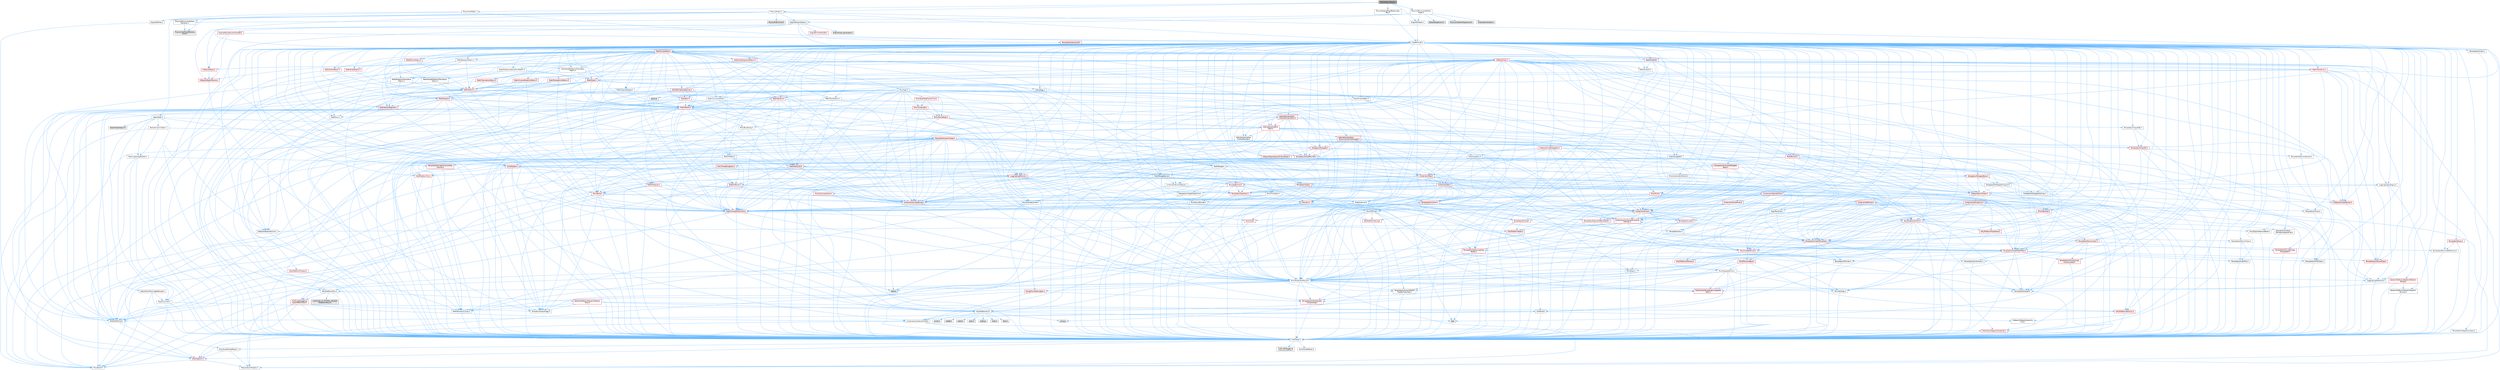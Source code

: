 digraph "PhysScene_PhysX.h"
{
 // INTERACTIVE_SVG=YES
 // LATEX_PDF_SIZE
  bgcolor="transparent";
  edge [fontname=Helvetica,fontsize=10,labelfontname=Helvetica,labelfontsize=10];
  node [fontname=Helvetica,fontsize=10,shape=box,height=0.2,width=0.4];
  Node1 [id="Node000001",label="PhysScene_PhysX.h",height=0.2,width=0.4,color="gray40", fillcolor="grey60", style="filled", fontcolor="black",tooltip=" "];
  Node1 -> Node2 [id="edge1_Node000001_Node000002",color="steelblue1",style="solid",tooltip=" "];
  Node2 [id="Node000002",label="EngineGlobals.h",height=0.2,width=0.4,color="grey40", fillcolor="white", style="filled",URL="$dd/de1/EngineGlobals_8h.html",tooltip=" "];
  Node2 -> Node3 [id="edge2_Node000002_Node000003",color="steelblue1",style="solid",tooltip=" "];
  Node3 [id="Node000003",label="CoreMinimal.h",height=0.2,width=0.4,color="grey40", fillcolor="white", style="filled",URL="$d7/d67/CoreMinimal_8h.html",tooltip=" "];
  Node3 -> Node4 [id="edge3_Node000003_Node000004",color="steelblue1",style="solid",tooltip=" "];
  Node4 [id="Node000004",label="CoreTypes.h",height=0.2,width=0.4,color="grey40", fillcolor="white", style="filled",URL="$dc/dec/CoreTypes_8h.html",tooltip=" "];
  Node4 -> Node5 [id="edge4_Node000004_Node000005",color="steelblue1",style="solid",tooltip=" "];
  Node5 [id="Node000005",label="HAL/Platform.h",height=0.2,width=0.4,color="red", fillcolor="#FFF0F0", style="filled",URL="$d9/dd0/Platform_8h.html",tooltip=" "];
  Node5 -> Node6 [id="edge5_Node000005_Node000006",color="steelblue1",style="solid",tooltip=" "];
  Node6 [id="Node000006",label="Misc/Build.h",height=0.2,width=0.4,color="grey40", fillcolor="white", style="filled",URL="$d3/dbb/Build_8h.html",tooltip=" "];
  Node5 -> Node9 [id="edge6_Node000005_Node000009",color="steelblue1",style="solid",tooltip=" "];
  Node9 [id="Node000009",label="PreprocessorHelpers.h",height=0.2,width=0.4,color="grey40", fillcolor="white", style="filled",URL="$db/ddb/PreprocessorHelpers_8h.html",tooltip=" "];
  Node4 -> Node15 [id="edge7_Node000004_Node000015",color="steelblue1",style="solid",tooltip=" "];
  Node15 [id="Node000015",label="ProfilingDebugging\l/UMemoryDefines.h",height=0.2,width=0.4,color="grey40", fillcolor="white", style="filled",URL="$d2/da2/UMemoryDefines_8h.html",tooltip=" "];
  Node4 -> Node16 [id="edge8_Node000004_Node000016",color="steelblue1",style="solid",tooltip=" "];
  Node16 [id="Node000016",label="Misc/CoreMiscDefines.h",height=0.2,width=0.4,color="grey40", fillcolor="white", style="filled",URL="$da/d38/CoreMiscDefines_8h.html",tooltip=" "];
  Node16 -> Node5 [id="edge9_Node000016_Node000005",color="steelblue1",style="solid",tooltip=" "];
  Node16 -> Node9 [id="edge10_Node000016_Node000009",color="steelblue1",style="solid",tooltip=" "];
  Node4 -> Node17 [id="edge11_Node000004_Node000017",color="steelblue1",style="solid",tooltip=" "];
  Node17 [id="Node000017",label="Misc/CoreDefines.h",height=0.2,width=0.4,color="grey40", fillcolor="white", style="filled",URL="$d3/dd2/CoreDefines_8h.html",tooltip=" "];
  Node3 -> Node18 [id="edge12_Node000003_Node000018",color="steelblue1",style="solid",tooltip=" "];
  Node18 [id="Node000018",label="CoreFwd.h",height=0.2,width=0.4,color="grey40", fillcolor="white", style="filled",URL="$d1/d1e/CoreFwd_8h.html",tooltip=" "];
  Node18 -> Node4 [id="edge13_Node000018_Node000004",color="steelblue1",style="solid",tooltip=" "];
  Node18 -> Node19 [id="edge14_Node000018_Node000019",color="steelblue1",style="solid",tooltip=" "];
  Node19 [id="Node000019",label="Containers/ContainersFwd.h",height=0.2,width=0.4,color="grey40", fillcolor="white", style="filled",URL="$d4/d0a/ContainersFwd_8h.html",tooltip=" "];
  Node19 -> Node5 [id="edge15_Node000019_Node000005",color="steelblue1",style="solid",tooltip=" "];
  Node19 -> Node4 [id="edge16_Node000019_Node000004",color="steelblue1",style="solid",tooltip=" "];
  Node19 -> Node20 [id="edge17_Node000019_Node000020",color="steelblue1",style="solid",tooltip=" "];
  Node20 [id="Node000020",label="Traits/IsContiguousContainer.h",height=0.2,width=0.4,color="red", fillcolor="#FFF0F0", style="filled",URL="$d5/d3c/IsContiguousContainer_8h.html",tooltip=" "];
  Node20 -> Node4 [id="edge18_Node000020_Node000004",color="steelblue1",style="solid",tooltip=" "];
  Node18 -> Node23 [id="edge19_Node000018_Node000023",color="steelblue1",style="solid",tooltip=" "];
  Node23 [id="Node000023",label="Math/MathFwd.h",height=0.2,width=0.4,color="grey40", fillcolor="white", style="filled",URL="$d2/d10/MathFwd_8h.html",tooltip=" "];
  Node23 -> Node5 [id="edge20_Node000023_Node000005",color="steelblue1",style="solid",tooltip=" "];
  Node18 -> Node24 [id="edge21_Node000018_Node000024",color="steelblue1",style="solid",tooltip=" "];
  Node24 [id="Node000024",label="UObject/UObjectHierarchy\lFwd.h",height=0.2,width=0.4,color="grey40", fillcolor="white", style="filled",URL="$d3/d13/UObjectHierarchyFwd_8h.html",tooltip=" "];
  Node3 -> Node24 [id="edge22_Node000003_Node000024",color="steelblue1",style="solid",tooltip=" "];
  Node3 -> Node19 [id="edge23_Node000003_Node000019",color="steelblue1",style="solid",tooltip=" "];
  Node3 -> Node25 [id="edge24_Node000003_Node000025",color="steelblue1",style="solid",tooltip=" "];
  Node25 [id="Node000025",label="Misc/VarArgs.h",height=0.2,width=0.4,color="grey40", fillcolor="white", style="filled",URL="$d5/d6f/VarArgs_8h.html",tooltip=" "];
  Node25 -> Node4 [id="edge25_Node000025_Node000004",color="steelblue1",style="solid",tooltip=" "];
  Node3 -> Node26 [id="edge26_Node000003_Node000026",color="steelblue1",style="solid",tooltip=" "];
  Node26 [id="Node000026",label="Logging/LogVerbosity.h",height=0.2,width=0.4,color="grey40", fillcolor="white", style="filled",URL="$d2/d8f/LogVerbosity_8h.html",tooltip=" "];
  Node26 -> Node4 [id="edge27_Node000026_Node000004",color="steelblue1",style="solid",tooltip=" "];
  Node3 -> Node27 [id="edge28_Node000003_Node000027",color="steelblue1",style="solid",tooltip=" "];
  Node27 [id="Node000027",label="Misc/OutputDevice.h",height=0.2,width=0.4,color="grey40", fillcolor="white", style="filled",URL="$d7/d32/OutputDevice_8h.html",tooltip=" "];
  Node27 -> Node18 [id="edge29_Node000027_Node000018",color="steelblue1",style="solid",tooltip=" "];
  Node27 -> Node4 [id="edge30_Node000027_Node000004",color="steelblue1",style="solid",tooltip=" "];
  Node27 -> Node26 [id="edge31_Node000027_Node000026",color="steelblue1",style="solid",tooltip=" "];
  Node27 -> Node25 [id="edge32_Node000027_Node000025",color="steelblue1",style="solid",tooltip=" "];
  Node27 -> Node28 [id="edge33_Node000027_Node000028",color="steelblue1",style="solid",tooltip=" "];
  Node28 [id="Node000028",label="Templates/IsArrayOrRefOf\lTypeByPredicate.h",height=0.2,width=0.4,color="grey40", fillcolor="white", style="filled",URL="$d6/da1/IsArrayOrRefOfTypeByPredicate_8h.html",tooltip=" "];
  Node28 -> Node4 [id="edge34_Node000028_Node000004",color="steelblue1",style="solid",tooltip=" "];
  Node27 -> Node29 [id="edge35_Node000027_Node000029",color="steelblue1",style="solid",tooltip=" "];
  Node29 [id="Node000029",label="Templates/IsValidVariadic\lFunctionArg.h",height=0.2,width=0.4,color="red", fillcolor="#FFF0F0", style="filled",URL="$d0/dc8/IsValidVariadicFunctionArg_8h.html",tooltip=" "];
  Node29 -> Node4 [id="edge36_Node000029_Node000004",color="steelblue1",style="solid",tooltip=" "];
  Node27 -> Node31 [id="edge37_Node000027_Node000031",color="steelblue1",style="solid",tooltip=" "];
  Node31 [id="Node000031",label="Traits/IsCharEncodingCompatible\lWith.h",height=0.2,width=0.4,color="red", fillcolor="#FFF0F0", style="filled",URL="$df/dd1/IsCharEncodingCompatibleWith_8h.html",tooltip=" "];
  Node3 -> Node33 [id="edge38_Node000003_Node000033",color="steelblue1",style="solid",tooltip=" "];
  Node33 [id="Node000033",label="HAL/PlatformCrt.h",height=0.2,width=0.4,color="grey40", fillcolor="white", style="filled",URL="$d8/d75/PlatformCrt_8h.html",tooltip=" "];
  Node33 -> Node34 [id="edge39_Node000033_Node000034",color="steelblue1",style="solid",tooltip=" "];
  Node34 [id="Node000034",label="new",height=0.2,width=0.4,color="grey60", fillcolor="#E0E0E0", style="filled",tooltip=" "];
  Node33 -> Node35 [id="edge40_Node000033_Node000035",color="steelblue1",style="solid",tooltip=" "];
  Node35 [id="Node000035",label="wchar.h",height=0.2,width=0.4,color="grey60", fillcolor="#E0E0E0", style="filled",tooltip=" "];
  Node33 -> Node36 [id="edge41_Node000033_Node000036",color="steelblue1",style="solid",tooltip=" "];
  Node36 [id="Node000036",label="stddef.h",height=0.2,width=0.4,color="grey60", fillcolor="#E0E0E0", style="filled",tooltip=" "];
  Node33 -> Node37 [id="edge42_Node000033_Node000037",color="steelblue1",style="solid",tooltip=" "];
  Node37 [id="Node000037",label="stdlib.h",height=0.2,width=0.4,color="grey60", fillcolor="#E0E0E0", style="filled",tooltip=" "];
  Node33 -> Node38 [id="edge43_Node000033_Node000038",color="steelblue1",style="solid",tooltip=" "];
  Node38 [id="Node000038",label="stdio.h",height=0.2,width=0.4,color="grey60", fillcolor="#E0E0E0", style="filled",tooltip=" "];
  Node33 -> Node39 [id="edge44_Node000033_Node000039",color="steelblue1",style="solid",tooltip=" "];
  Node39 [id="Node000039",label="stdarg.h",height=0.2,width=0.4,color="grey60", fillcolor="#E0E0E0", style="filled",tooltip=" "];
  Node33 -> Node40 [id="edge45_Node000033_Node000040",color="steelblue1",style="solid",tooltip=" "];
  Node40 [id="Node000040",label="math.h",height=0.2,width=0.4,color="grey60", fillcolor="#E0E0E0", style="filled",tooltip=" "];
  Node33 -> Node41 [id="edge46_Node000033_Node000041",color="steelblue1",style="solid",tooltip=" "];
  Node41 [id="Node000041",label="float.h",height=0.2,width=0.4,color="grey60", fillcolor="#E0E0E0", style="filled",tooltip=" "];
  Node33 -> Node42 [id="edge47_Node000033_Node000042",color="steelblue1",style="solid",tooltip=" "];
  Node42 [id="Node000042",label="string.h",height=0.2,width=0.4,color="grey60", fillcolor="#E0E0E0", style="filled",tooltip=" "];
  Node3 -> Node43 [id="edge48_Node000003_Node000043",color="steelblue1",style="solid",tooltip=" "];
  Node43 [id="Node000043",label="HAL/PlatformMisc.h",height=0.2,width=0.4,color="grey40", fillcolor="white", style="filled",URL="$d0/df5/PlatformMisc_8h.html",tooltip=" "];
  Node43 -> Node4 [id="edge49_Node000043_Node000004",color="steelblue1",style="solid",tooltip=" "];
  Node43 -> Node44 [id="edge50_Node000043_Node000044",color="steelblue1",style="solid",tooltip=" "];
  Node44 [id="Node000044",label="GenericPlatform/GenericPlatform\lMisc.h",height=0.2,width=0.4,color="red", fillcolor="#FFF0F0", style="filled",URL="$db/d9a/GenericPlatformMisc_8h.html",tooltip=" "];
  Node44 -> Node18 [id="edge51_Node000044_Node000018",color="steelblue1",style="solid",tooltip=" "];
  Node44 -> Node4 [id="edge52_Node000044_Node000004",color="steelblue1",style="solid",tooltip=" "];
  Node44 -> Node33 [id="edge53_Node000044_Node000033",color="steelblue1",style="solid",tooltip=" "];
  Node44 -> Node48 [id="edge54_Node000044_Node000048",color="steelblue1",style="solid",tooltip=" "];
  Node48 [id="Node000048",label="Math/NumericLimits.h",height=0.2,width=0.4,color="grey40", fillcolor="white", style="filled",URL="$df/d1b/NumericLimits_8h.html",tooltip=" "];
  Node48 -> Node4 [id="edge55_Node000048_Node000004",color="steelblue1",style="solid",tooltip=" "];
  Node44 -> Node50 [id="edge56_Node000044_Node000050",color="steelblue1",style="solid",tooltip=" "];
  Node50 [id="Node000050",label="Misc/EnumClassFlags.h",height=0.2,width=0.4,color="grey40", fillcolor="white", style="filled",URL="$d8/de7/EnumClassFlags_8h.html",tooltip=" "];
  Node43 -> Node53 [id="edge57_Node000043_Node000053",color="steelblue1",style="solid",tooltip=" "];
  Node53 [id="Node000053",label="COMPILED_PLATFORM_HEADER\l(PlatformMisc.h)",height=0.2,width=0.4,color="grey60", fillcolor="#E0E0E0", style="filled",tooltip=" "];
  Node43 -> Node54 [id="edge58_Node000043_Node000054",color="steelblue1",style="solid",tooltip=" "];
  Node54 [id="Node000054",label="ProfilingDebugging\l/CpuProfilerTrace.h",height=0.2,width=0.4,color="red", fillcolor="#FFF0F0", style="filled",URL="$da/dcb/CpuProfilerTrace_8h.html",tooltip=" "];
  Node54 -> Node4 [id="edge59_Node000054_Node000004",color="steelblue1",style="solid",tooltip=" "];
  Node54 -> Node19 [id="edge60_Node000054_Node000019",color="steelblue1",style="solid",tooltip=" "];
  Node54 -> Node55 [id="edge61_Node000054_Node000055",color="steelblue1",style="solid",tooltip=" "];
  Node55 [id="Node000055",label="HAL/PlatformAtomics.h",height=0.2,width=0.4,color="red", fillcolor="#FFF0F0", style="filled",URL="$d3/d36/PlatformAtomics_8h.html",tooltip=" "];
  Node55 -> Node4 [id="edge62_Node000055_Node000004",color="steelblue1",style="solid",tooltip=" "];
  Node54 -> Node9 [id="edge63_Node000054_Node000009",color="steelblue1",style="solid",tooltip=" "];
  Node54 -> Node6 [id="edge64_Node000054_Node000006",color="steelblue1",style="solid",tooltip=" "];
  Node3 -> Node62 [id="edge65_Node000003_Node000062",color="steelblue1",style="solid",tooltip=" "];
  Node62 [id="Node000062",label="Misc/AssertionMacros.h",height=0.2,width=0.4,color="grey40", fillcolor="white", style="filled",URL="$d0/dfa/AssertionMacros_8h.html",tooltip=" "];
  Node62 -> Node4 [id="edge66_Node000062_Node000004",color="steelblue1",style="solid",tooltip=" "];
  Node62 -> Node5 [id="edge67_Node000062_Node000005",color="steelblue1",style="solid",tooltip=" "];
  Node62 -> Node43 [id="edge68_Node000062_Node000043",color="steelblue1",style="solid",tooltip=" "];
  Node62 -> Node9 [id="edge69_Node000062_Node000009",color="steelblue1",style="solid",tooltip=" "];
  Node62 -> Node63 [id="edge70_Node000062_Node000063",color="steelblue1",style="solid",tooltip=" "];
  Node63 [id="Node000063",label="Templates/EnableIf.h",height=0.2,width=0.4,color="grey40", fillcolor="white", style="filled",URL="$d7/d60/EnableIf_8h.html",tooltip=" "];
  Node63 -> Node4 [id="edge71_Node000063_Node000004",color="steelblue1",style="solid",tooltip=" "];
  Node62 -> Node28 [id="edge72_Node000062_Node000028",color="steelblue1",style="solid",tooltip=" "];
  Node62 -> Node29 [id="edge73_Node000062_Node000029",color="steelblue1",style="solid",tooltip=" "];
  Node62 -> Node31 [id="edge74_Node000062_Node000031",color="steelblue1",style="solid",tooltip=" "];
  Node62 -> Node25 [id="edge75_Node000062_Node000025",color="steelblue1",style="solid",tooltip=" "];
  Node62 -> Node64 [id="edge76_Node000062_Node000064",color="steelblue1",style="solid",tooltip=" "];
  Node64 [id="Node000064",label="String/FormatStringSan.h",height=0.2,width=0.4,color="red", fillcolor="#FFF0F0", style="filled",URL="$d3/d8b/FormatStringSan_8h.html",tooltip=" "];
  Node64 -> Node4 [id="edge77_Node000064_Node000004",color="steelblue1",style="solid",tooltip=" "];
  Node64 -> Node29 [id="edge78_Node000064_Node000029",color="steelblue1",style="solid",tooltip=" "];
  Node64 -> Node19 [id="edge79_Node000064_Node000019",color="steelblue1",style="solid",tooltip=" "];
  Node62 -> Node70 [id="edge80_Node000062_Node000070",color="steelblue1",style="solid",tooltip=" "];
  Node70 [id="Node000070",label="atomic",height=0.2,width=0.4,color="grey60", fillcolor="#E0E0E0", style="filled",tooltip=" "];
  Node3 -> Node71 [id="edge81_Node000003_Node000071",color="steelblue1",style="solid",tooltip=" "];
  Node71 [id="Node000071",label="Templates/IsPointer.h",height=0.2,width=0.4,color="grey40", fillcolor="white", style="filled",URL="$d7/d05/IsPointer_8h.html",tooltip=" "];
  Node71 -> Node4 [id="edge82_Node000071_Node000004",color="steelblue1",style="solid",tooltip=" "];
  Node3 -> Node72 [id="edge83_Node000003_Node000072",color="steelblue1",style="solid",tooltip=" "];
  Node72 [id="Node000072",label="HAL/PlatformMemory.h",height=0.2,width=0.4,color="red", fillcolor="#FFF0F0", style="filled",URL="$de/d68/PlatformMemory_8h.html",tooltip=" "];
  Node72 -> Node4 [id="edge84_Node000072_Node000004",color="steelblue1",style="solid",tooltip=" "];
  Node3 -> Node55 [id="edge85_Node000003_Node000055",color="steelblue1",style="solid",tooltip=" "];
  Node3 -> Node77 [id="edge86_Node000003_Node000077",color="steelblue1",style="solid",tooltip=" "];
  Node77 [id="Node000077",label="Misc/Exec.h",height=0.2,width=0.4,color="grey40", fillcolor="white", style="filled",URL="$de/ddb/Exec_8h.html",tooltip=" "];
  Node77 -> Node4 [id="edge87_Node000077_Node000004",color="steelblue1",style="solid",tooltip=" "];
  Node77 -> Node62 [id="edge88_Node000077_Node000062",color="steelblue1",style="solid",tooltip=" "];
  Node3 -> Node78 [id="edge89_Node000003_Node000078",color="steelblue1",style="solid",tooltip=" "];
  Node78 [id="Node000078",label="HAL/MemoryBase.h",height=0.2,width=0.4,color="red", fillcolor="#FFF0F0", style="filled",URL="$d6/d9f/MemoryBase_8h.html",tooltip=" "];
  Node78 -> Node4 [id="edge90_Node000078_Node000004",color="steelblue1",style="solid",tooltip=" "];
  Node78 -> Node55 [id="edge91_Node000078_Node000055",color="steelblue1",style="solid",tooltip=" "];
  Node78 -> Node33 [id="edge92_Node000078_Node000033",color="steelblue1",style="solid",tooltip=" "];
  Node78 -> Node77 [id="edge93_Node000078_Node000077",color="steelblue1",style="solid",tooltip=" "];
  Node78 -> Node27 [id="edge94_Node000078_Node000027",color="steelblue1",style="solid",tooltip=" "];
  Node3 -> Node88 [id="edge95_Node000003_Node000088",color="steelblue1",style="solid",tooltip=" "];
  Node88 [id="Node000088",label="HAL/UnrealMemory.h",height=0.2,width=0.4,color="red", fillcolor="#FFF0F0", style="filled",URL="$d9/d96/UnrealMemory_8h.html",tooltip=" "];
  Node88 -> Node4 [id="edge96_Node000088_Node000004",color="steelblue1",style="solid",tooltip=" "];
  Node88 -> Node78 [id="edge97_Node000088_Node000078",color="steelblue1",style="solid",tooltip=" "];
  Node88 -> Node72 [id="edge98_Node000088_Node000072",color="steelblue1",style="solid",tooltip=" "];
  Node88 -> Node71 [id="edge99_Node000088_Node000071",color="steelblue1",style="solid",tooltip=" "];
  Node3 -> Node90 [id="edge100_Node000003_Node000090",color="steelblue1",style="solid",tooltip=" "];
  Node90 [id="Node000090",label="Templates/IsArithmetic.h",height=0.2,width=0.4,color="grey40", fillcolor="white", style="filled",URL="$d2/d5d/IsArithmetic_8h.html",tooltip=" "];
  Node90 -> Node4 [id="edge101_Node000090_Node000004",color="steelblue1",style="solid",tooltip=" "];
  Node3 -> Node84 [id="edge102_Node000003_Node000084",color="steelblue1",style="solid",tooltip=" "];
  Node84 [id="Node000084",label="Templates/AndOrNot.h",height=0.2,width=0.4,color="grey40", fillcolor="white", style="filled",URL="$db/d0a/AndOrNot_8h.html",tooltip=" "];
  Node84 -> Node4 [id="edge103_Node000084_Node000004",color="steelblue1",style="solid",tooltip=" "];
  Node3 -> Node91 [id="edge104_Node000003_Node000091",color="steelblue1",style="solid",tooltip=" "];
  Node91 [id="Node000091",label="Templates/IsPODType.h",height=0.2,width=0.4,color="grey40", fillcolor="white", style="filled",URL="$d7/db1/IsPODType_8h.html",tooltip=" "];
  Node91 -> Node4 [id="edge105_Node000091_Node000004",color="steelblue1",style="solid",tooltip=" "];
  Node3 -> Node92 [id="edge106_Node000003_Node000092",color="steelblue1",style="solid",tooltip=" "];
  Node92 [id="Node000092",label="Templates/IsUECoreType.h",height=0.2,width=0.4,color="red", fillcolor="#FFF0F0", style="filled",URL="$d1/db8/IsUECoreType_8h.html",tooltip=" "];
  Node92 -> Node4 [id="edge107_Node000092_Node000004",color="steelblue1",style="solid",tooltip=" "];
  Node3 -> Node85 [id="edge108_Node000003_Node000085",color="steelblue1",style="solid",tooltip=" "];
  Node85 [id="Node000085",label="Templates/IsTriviallyCopy\lConstructible.h",height=0.2,width=0.4,color="red", fillcolor="#FFF0F0", style="filled",URL="$d3/d78/IsTriviallyCopyConstructible_8h.html",tooltip=" "];
  Node85 -> Node4 [id="edge109_Node000085_Node000004",color="steelblue1",style="solid",tooltip=" "];
  Node3 -> Node93 [id="edge110_Node000003_Node000093",color="steelblue1",style="solid",tooltip=" "];
  Node93 [id="Node000093",label="Templates/UnrealTypeTraits.h",height=0.2,width=0.4,color="red", fillcolor="#FFF0F0", style="filled",URL="$d2/d2d/UnrealTypeTraits_8h.html",tooltip=" "];
  Node93 -> Node4 [id="edge111_Node000093_Node000004",color="steelblue1",style="solid",tooltip=" "];
  Node93 -> Node71 [id="edge112_Node000093_Node000071",color="steelblue1",style="solid",tooltip=" "];
  Node93 -> Node62 [id="edge113_Node000093_Node000062",color="steelblue1",style="solid",tooltip=" "];
  Node93 -> Node84 [id="edge114_Node000093_Node000084",color="steelblue1",style="solid",tooltip=" "];
  Node93 -> Node63 [id="edge115_Node000093_Node000063",color="steelblue1",style="solid",tooltip=" "];
  Node93 -> Node90 [id="edge116_Node000093_Node000090",color="steelblue1",style="solid",tooltip=" "];
  Node93 -> Node91 [id="edge117_Node000093_Node000091",color="steelblue1",style="solid",tooltip=" "];
  Node93 -> Node92 [id="edge118_Node000093_Node000092",color="steelblue1",style="solid",tooltip=" "];
  Node93 -> Node85 [id="edge119_Node000093_Node000085",color="steelblue1",style="solid",tooltip=" "];
  Node3 -> Node63 [id="edge120_Node000003_Node000063",color="steelblue1",style="solid",tooltip=" "];
  Node3 -> Node95 [id="edge121_Node000003_Node000095",color="steelblue1",style="solid",tooltip=" "];
  Node95 [id="Node000095",label="Templates/RemoveReference.h",height=0.2,width=0.4,color="grey40", fillcolor="white", style="filled",URL="$da/dbe/RemoveReference_8h.html",tooltip=" "];
  Node95 -> Node4 [id="edge122_Node000095_Node000004",color="steelblue1",style="solid",tooltip=" "];
  Node3 -> Node96 [id="edge123_Node000003_Node000096",color="steelblue1",style="solid",tooltip=" "];
  Node96 [id="Node000096",label="Templates/IntegralConstant.h",height=0.2,width=0.4,color="grey40", fillcolor="white", style="filled",URL="$db/d1b/IntegralConstant_8h.html",tooltip=" "];
  Node96 -> Node4 [id="edge124_Node000096_Node000004",color="steelblue1",style="solid",tooltip=" "];
  Node3 -> Node97 [id="edge125_Node000003_Node000097",color="steelblue1",style="solid",tooltip=" "];
  Node97 [id="Node000097",label="Templates/IsClass.h",height=0.2,width=0.4,color="grey40", fillcolor="white", style="filled",URL="$db/dcb/IsClass_8h.html",tooltip=" "];
  Node97 -> Node4 [id="edge126_Node000097_Node000004",color="steelblue1",style="solid",tooltip=" "];
  Node3 -> Node98 [id="edge127_Node000003_Node000098",color="steelblue1",style="solid",tooltip=" "];
  Node98 [id="Node000098",label="Templates/TypeCompatible\lBytes.h",height=0.2,width=0.4,color="red", fillcolor="#FFF0F0", style="filled",URL="$df/d0a/TypeCompatibleBytes_8h.html",tooltip=" "];
  Node98 -> Node4 [id="edge128_Node000098_Node000004",color="steelblue1",style="solid",tooltip=" "];
  Node98 -> Node42 [id="edge129_Node000098_Node000042",color="steelblue1",style="solid",tooltip=" "];
  Node98 -> Node34 [id="edge130_Node000098_Node000034",color="steelblue1",style="solid",tooltip=" "];
  Node3 -> Node20 [id="edge131_Node000003_Node000020",color="steelblue1",style="solid",tooltip=" "];
  Node3 -> Node99 [id="edge132_Node000003_Node000099",color="steelblue1",style="solid",tooltip=" "];
  Node99 [id="Node000099",label="Templates/UnrealTemplate.h",height=0.2,width=0.4,color="red", fillcolor="#FFF0F0", style="filled",URL="$d4/d24/UnrealTemplate_8h.html",tooltip=" "];
  Node99 -> Node4 [id="edge133_Node000099_Node000004",color="steelblue1",style="solid",tooltip=" "];
  Node99 -> Node71 [id="edge134_Node000099_Node000071",color="steelblue1",style="solid",tooltip=" "];
  Node99 -> Node88 [id="edge135_Node000099_Node000088",color="steelblue1",style="solid",tooltip=" "];
  Node99 -> Node93 [id="edge136_Node000099_Node000093",color="steelblue1",style="solid",tooltip=" "];
  Node99 -> Node95 [id="edge137_Node000099_Node000095",color="steelblue1",style="solid",tooltip=" "];
  Node99 -> Node98 [id="edge138_Node000099_Node000098",color="steelblue1",style="solid",tooltip=" "];
  Node99 -> Node20 [id="edge139_Node000099_Node000020",color="steelblue1",style="solid",tooltip=" "];
  Node3 -> Node48 [id="edge140_Node000003_Node000048",color="steelblue1",style="solid",tooltip=" "];
  Node3 -> Node103 [id="edge141_Node000003_Node000103",color="steelblue1",style="solid",tooltip=" "];
  Node103 [id="Node000103",label="HAL/PlatformMath.h",height=0.2,width=0.4,color="red", fillcolor="#FFF0F0", style="filled",URL="$dc/d53/PlatformMath_8h.html",tooltip=" "];
  Node103 -> Node4 [id="edge142_Node000103_Node000004",color="steelblue1",style="solid",tooltip=" "];
  Node3 -> Node86 [id="edge143_Node000003_Node000086",color="steelblue1",style="solid",tooltip=" "];
  Node86 [id="Node000086",label="Templates/IsTriviallyCopy\lAssignable.h",height=0.2,width=0.4,color="red", fillcolor="#FFF0F0", style="filled",URL="$d2/df2/IsTriviallyCopyAssignable_8h.html",tooltip=" "];
  Node86 -> Node4 [id="edge144_Node000086_Node000004",color="steelblue1",style="solid",tooltip=" "];
  Node3 -> Node111 [id="edge145_Node000003_Node000111",color="steelblue1",style="solid",tooltip=" "];
  Node111 [id="Node000111",label="Templates/MemoryOps.h",height=0.2,width=0.4,color="red", fillcolor="#FFF0F0", style="filled",URL="$db/dea/MemoryOps_8h.html",tooltip=" "];
  Node111 -> Node4 [id="edge146_Node000111_Node000004",color="steelblue1",style="solid",tooltip=" "];
  Node111 -> Node88 [id="edge147_Node000111_Node000088",color="steelblue1",style="solid",tooltip=" "];
  Node111 -> Node86 [id="edge148_Node000111_Node000086",color="steelblue1",style="solid",tooltip=" "];
  Node111 -> Node85 [id="edge149_Node000111_Node000085",color="steelblue1",style="solid",tooltip=" "];
  Node111 -> Node93 [id="edge150_Node000111_Node000093",color="steelblue1",style="solid",tooltip=" "];
  Node111 -> Node34 [id="edge151_Node000111_Node000034",color="steelblue1",style="solid",tooltip=" "];
  Node3 -> Node112 [id="edge152_Node000003_Node000112",color="steelblue1",style="solid",tooltip=" "];
  Node112 [id="Node000112",label="Containers/ContainerAllocation\lPolicies.h",height=0.2,width=0.4,color="red", fillcolor="#FFF0F0", style="filled",URL="$d7/dff/ContainerAllocationPolicies_8h.html",tooltip=" "];
  Node112 -> Node4 [id="edge153_Node000112_Node000004",color="steelblue1",style="solid",tooltip=" "];
  Node112 -> Node112 [id="edge154_Node000112_Node000112",color="steelblue1",style="solid",tooltip=" "];
  Node112 -> Node103 [id="edge155_Node000112_Node000103",color="steelblue1",style="solid",tooltip=" "];
  Node112 -> Node88 [id="edge156_Node000112_Node000088",color="steelblue1",style="solid",tooltip=" "];
  Node112 -> Node48 [id="edge157_Node000112_Node000048",color="steelblue1",style="solid",tooltip=" "];
  Node112 -> Node62 [id="edge158_Node000112_Node000062",color="steelblue1",style="solid",tooltip=" "];
  Node112 -> Node111 [id="edge159_Node000112_Node000111",color="steelblue1",style="solid",tooltip=" "];
  Node112 -> Node98 [id="edge160_Node000112_Node000098",color="steelblue1",style="solid",tooltip=" "];
  Node3 -> Node115 [id="edge161_Node000003_Node000115",color="steelblue1",style="solid",tooltip=" "];
  Node115 [id="Node000115",label="Templates/IsEnumClass.h",height=0.2,width=0.4,color="grey40", fillcolor="white", style="filled",URL="$d7/d15/IsEnumClass_8h.html",tooltip=" "];
  Node115 -> Node4 [id="edge162_Node000115_Node000004",color="steelblue1",style="solid",tooltip=" "];
  Node115 -> Node84 [id="edge163_Node000115_Node000084",color="steelblue1",style="solid",tooltip=" "];
  Node3 -> Node116 [id="edge164_Node000003_Node000116",color="steelblue1",style="solid",tooltip=" "];
  Node116 [id="Node000116",label="HAL/PlatformProperties.h",height=0.2,width=0.4,color="red", fillcolor="#FFF0F0", style="filled",URL="$d9/db0/PlatformProperties_8h.html",tooltip=" "];
  Node116 -> Node4 [id="edge165_Node000116_Node000004",color="steelblue1",style="solid",tooltip=" "];
  Node3 -> Node119 [id="edge166_Node000003_Node000119",color="steelblue1",style="solid",tooltip=" "];
  Node119 [id="Node000119",label="Misc/EngineVersionBase.h",height=0.2,width=0.4,color="grey40", fillcolor="white", style="filled",URL="$d5/d2b/EngineVersionBase_8h.html",tooltip=" "];
  Node119 -> Node4 [id="edge167_Node000119_Node000004",color="steelblue1",style="solid",tooltip=" "];
  Node3 -> Node120 [id="edge168_Node000003_Node000120",color="steelblue1",style="solid",tooltip=" "];
  Node120 [id="Node000120",label="Internationalization\l/TextNamespaceFwd.h",height=0.2,width=0.4,color="grey40", fillcolor="white", style="filled",URL="$d8/d97/TextNamespaceFwd_8h.html",tooltip=" "];
  Node120 -> Node4 [id="edge169_Node000120_Node000004",color="steelblue1",style="solid",tooltip=" "];
  Node3 -> Node121 [id="edge170_Node000003_Node000121",color="steelblue1",style="solid",tooltip=" "];
  Node121 [id="Node000121",label="Serialization/Archive.h",height=0.2,width=0.4,color="red", fillcolor="#FFF0F0", style="filled",URL="$d7/d3b/Archive_8h.html",tooltip=" "];
  Node121 -> Node18 [id="edge171_Node000121_Node000018",color="steelblue1",style="solid",tooltip=" "];
  Node121 -> Node4 [id="edge172_Node000121_Node000004",color="steelblue1",style="solid",tooltip=" "];
  Node121 -> Node116 [id="edge173_Node000121_Node000116",color="steelblue1",style="solid",tooltip=" "];
  Node121 -> Node120 [id="edge174_Node000121_Node000120",color="steelblue1",style="solid",tooltip=" "];
  Node121 -> Node23 [id="edge175_Node000121_Node000023",color="steelblue1",style="solid",tooltip=" "];
  Node121 -> Node62 [id="edge176_Node000121_Node000062",color="steelblue1",style="solid",tooltip=" "];
  Node121 -> Node6 [id="edge177_Node000121_Node000006",color="steelblue1",style="solid",tooltip=" "];
  Node121 -> Node119 [id="edge178_Node000121_Node000119",color="steelblue1",style="solid",tooltip=" "];
  Node121 -> Node25 [id="edge179_Node000121_Node000025",color="steelblue1",style="solid",tooltip=" "];
  Node121 -> Node63 [id="edge180_Node000121_Node000063",color="steelblue1",style="solid",tooltip=" "];
  Node121 -> Node28 [id="edge181_Node000121_Node000028",color="steelblue1",style="solid",tooltip=" "];
  Node121 -> Node115 [id="edge182_Node000121_Node000115",color="steelblue1",style="solid",tooltip=" "];
  Node121 -> Node29 [id="edge183_Node000121_Node000029",color="steelblue1",style="solid",tooltip=" "];
  Node121 -> Node99 [id="edge184_Node000121_Node000099",color="steelblue1",style="solid",tooltip=" "];
  Node121 -> Node31 [id="edge185_Node000121_Node000031",color="steelblue1",style="solid",tooltip=" "];
  Node121 -> Node124 [id="edge186_Node000121_Node000124",color="steelblue1",style="solid",tooltip=" "];
  Node124 [id="Node000124",label="UObject/ObjectVersion.h",height=0.2,width=0.4,color="grey40", fillcolor="white", style="filled",URL="$da/d63/ObjectVersion_8h.html",tooltip=" "];
  Node124 -> Node4 [id="edge187_Node000124_Node000004",color="steelblue1",style="solid",tooltip=" "];
  Node3 -> Node125 [id="edge188_Node000003_Node000125",color="steelblue1",style="solid",tooltip=" "];
  Node125 [id="Node000125",label="Templates/Less.h",height=0.2,width=0.4,color="grey40", fillcolor="white", style="filled",URL="$de/dc8/Less_8h.html",tooltip=" "];
  Node125 -> Node4 [id="edge189_Node000125_Node000004",color="steelblue1",style="solid",tooltip=" "];
  Node125 -> Node99 [id="edge190_Node000125_Node000099",color="steelblue1",style="solid",tooltip=" "];
  Node3 -> Node126 [id="edge191_Node000003_Node000126",color="steelblue1",style="solid",tooltip=" "];
  Node126 [id="Node000126",label="Templates/Sorting.h",height=0.2,width=0.4,color="red", fillcolor="#FFF0F0", style="filled",URL="$d3/d9e/Sorting_8h.html",tooltip=" "];
  Node126 -> Node4 [id="edge192_Node000126_Node000004",color="steelblue1",style="solid",tooltip=" "];
  Node126 -> Node103 [id="edge193_Node000126_Node000103",color="steelblue1",style="solid",tooltip=" "];
  Node126 -> Node125 [id="edge194_Node000126_Node000125",color="steelblue1",style="solid",tooltip=" "];
  Node3 -> Node137 [id="edge195_Node000003_Node000137",color="steelblue1",style="solid",tooltip=" "];
  Node137 [id="Node000137",label="Misc/Char.h",height=0.2,width=0.4,color="red", fillcolor="#FFF0F0", style="filled",URL="$d0/d58/Char_8h.html",tooltip=" "];
  Node137 -> Node4 [id="edge196_Node000137_Node000004",color="steelblue1",style="solid",tooltip=" "];
  Node3 -> Node140 [id="edge197_Node000003_Node000140",color="steelblue1",style="solid",tooltip=" "];
  Node140 [id="Node000140",label="GenericPlatform/GenericPlatform\lStricmp.h",height=0.2,width=0.4,color="grey40", fillcolor="white", style="filled",URL="$d2/d86/GenericPlatformStricmp_8h.html",tooltip=" "];
  Node140 -> Node4 [id="edge198_Node000140_Node000004",color="steelblue1",style="solid",tooltip=" "];
  Node3 -> Node141 [id="edge199_Node000003_Node000141",color="steelblue1",style="solid",tooltip=" "];
  Node141 [id="Node000141",label="GenericPlatform/GenericPlatform\lString.h",height=0.2,width=0.4,color="red", fillcolor="#FFF0F0", style="filled",URL="$dd/d20/GenericPlatformString_8h.html",tooltip=" "];
  Node141 -> Node4 [id="edge200_Node000141_Node000004",color="steelblue1",style="solid",tooltip=" "];
  Node141 -> Node140 [id="edge201_Node000141_Node000140",color="steelblue1",style="solid",tooltip=" "];
  Node141 -> Node63 [id="edge202_Node000141_Node000063",color="steelblue1",style="solid",tooltip=" "];
  Node141 -> Node31 [id="edge203_Node000141_Node000031",color="steelblue1",style="solid",tooltip=" "];
  Node3 -> Node74 [id="edge204_Node000003_Node000074",color="steelblue1",style="solid",tooltip=" "];
  Node74 [id="Node000074",label="HAL/PlatformString.h",height=0.2,width=0.4,color="red", fillcolor="#FFF0F0", style="filled",URL="$db/db5/PlatformString_8h.html",tooltip=" "];
  Node74 -> Node4 [id="edge205_Node000074_Node000004",color="steelblue1",style="solid",tooltip=" "];
  Node3 -> Node144 [id="edge206_Node000003_Node000144",color="steelblue1",style="solid",tooltip=" "];
  Node144 [id="Node000144",label="Misc/CString.h",height=0.2,width=0.4,color="grey40", fillcolor="white", style="filled",URL="$d2/d49/CString_8h.html",tooltip=" "];
  Node144 -> Node4 [id="edge207_Node000144_Node000004",color="steelblue1",style="solid",tooltip=" "];
  Node144 -> Node33 [id="edge208_Node000144_Node000033",color="steelblue1",style="solid",tooltip=" "];
  Node144 -> Node74 [id="edge209_Node000144_Node000074",color="steelblue1",style="solid",tooltip=" "];
  Node144 -> Node62 [id="edge210_Node000144_Node000062",color="steelblue1",style="solid",tooltip=" "];
  Node144 -> Node137 [id="edge211_Node000144_Node000137",color="steelblue1",style="solid",tooltip=" "];
  Node144 -> Node25 [id="edge212_Node000144_Node000025",color="steelblue1",style="solid",tooltip=" "];
  Node144 -> Node28 [id="edge213_Node000144_Node000028",color="steelblue1",style="solid",tooltip=" "];
  Node144 -> Node29 [id="edge214_Node000144_Node000029",color="steelblue1",style="solid",tooltip=" "];
  Node144 -> Node31 [id="edge215_Node000144_Node000031",color="steelblue1",style="solid",tooltip=" "];
  Node3 -> Node145 [id="edge216_Node000003_Node000145",color="steelblue1",style="solid",tooltip=" "];
  Node145 [id="Node000145",label="Misc/Crc.h",height=0.2,width=0.4,color="red", fillcolor="#FFF0F0", style="filled",URL="$d4/dd2/Crc_8h.html",tooltip=" "];
  Node145 -> Node4 [id="edge217_Node000145_Node000004",color="steelblue1",style="solid",tooltip=" "];
  Node145 -> Node74 [id="edge218_Node000145_Node000074",color="steelblue1",style="solid",tooltip=" "];
  Node145 -> Node62 [id="edge219_Node000145_Node000062",color="steelblue1",style="solid",tooltip=" "];
  Node145 -> Node144 [id="edge220_Node000145_Node000144",color="steelblue1",style="solid",tooltip=" "];
  Node145 -> Node137 [id="edge221_Node000145_Node000137",color="steelblue1",style="solid",tooltip=" "];
  Node145 -> Node93 [id="edge222_Node000145_Node000093",color="steelblue1",style="solid",tooltip=" "];
  Node3 -> Node136 [id="edge223_Node000003_Node000136",color="steelblue1",style="solid",tooltip=" "];
  Node136 [id="Node000136",label="Math/UnrealMathUtility.h",height=0.2,width=0.4,color="red", fillcolor="#FFF0F0", style="filled",URL="$db/db8/UnrealMathUtility_8h.html",tooltip=" "];
  Node136 -> Node4 [id="edge224_Node000136_Node000004",color="steelblue1",style="solid",tooltip=" "];
  Node136 -> Node62 [id="edge225_Node000136_Node000062",color="steelblue1",style="solid",tooltip=" "];
  Node136 -> Node103 [id="edge226_Node000136_Node000103",color="steelblue1",style="solid",tooltip=" "];
  Node136 -> Node23 [id="edge227_Node000136_Node000023",color="steelblue1",style="solid",tooltip=" "];
  Node3 -> Node146 [id="edge228_Node000003_Node000146",color="steelblue1",style="solid",tooltip=" "];
  Node146 [id="Node000146",label="Containers/UnrealString.h",height=0.2,width=0.4,color="red", fillcolor="#FFF0F0", style="filled",URL="$d5/dba/UnrealString_8h.html",tooltip=" "];
  Node3 -> Node150 [id="edge229_Node000003_Node000150",color="steelblue1",style="solid",tooltip=" "];
  Node150 [id="Node000150",label="Containers/Array.h",height=0.2,width=0.4,color="red", fillcolor="#FFF0F0", style="filled",URL="$df/dd0/Array_8h.html",tooltip=" "];
  Node150 -> Node4 [id="edge230_Node000150_Node000004",color="steelblue1",style="solid",tooltip=" "];
  Node150 -> Node62 [id="edge231_Node000150_Node000062",color="steelblue1",style="solid",tooltip=" "];
  Node150 -> Node88 [id="edge232_Node000150_Node000088",color="steelblue1",style="solid",tooltip=" "];
  Node150 -> Node93 [id="edge233_Node000150_Node000093",color="steelblue1",style="solid",tooltip=" "];
  Node150 -> Node99 [id="edge234_Node000150_Node000099",color="steelblue1",style="solid",tooltip=" "];
  Node150 -> Node112 [id="edge235_Node000150_Node000112",color="steelblue1",style="solid",tooltip=" "];
  Node150 -> Node121 [id="edge236_Node000150_Node000121",color="steelblue1",style="solid",tooltip=" "];
  Node150 -> Node129 [id="edge237_Node000150_Node000129",color="steelblue1",style="solid",tooltip=" "];
  Node129 [id="Node000129",label="Templates/Invoke.h",height=0.2,width=0.4,color="red", fillcolor="#FFF0F0", style="filled",URL="$d7/deb/Invoke_8h.html",tooltip=" "];
  Node129 -> Node4 [id="edge238_Node000129_Node000004",color="steelblue1",style="solid",tooltip=" "];
  Node129 -> Node99 [id="edge239_Node000129_Node000099",color="steelblue1",style="solid",tooltip=" "];
  Node150 -> Node125 [id="edge240_Node000150_Node000125",color="steelblue1",style="solid",tooltip=" "];
  Node150 -> Node126 [id="edge241_Node000150_Node000126",color="steelblue1",style="solid",tooltip=" "];
  Node150 -> Node173 [id="edge242_Node000150_Node000173",color="steelblue1",style="solid",tooltip=" "];
  Node173 [id="Node000173",label="Templates/AlignmentTemplates.h",height=0.2,width=0.4,color="red", fillcolor="#FFF0F0", style="filled",URL="$dd/d32/AlignmentTemplates_8h.html",tooltip=" "];
  Node173 -> Node4 [id="edge243_Node000173_Node000004",color="steelblue1",style="solid",tooltip=" "];
  Node173 -> Node71 [id="edge244_Node000173_Node000071",color="steelblue1",style="solid",tooltip=" "];
  Node3 -> Node174 [id="edge245_Node000003_Node000174",color="steelblue1",style="solid",tooltip=" "];
  Node174 [id="Node000174",label="Misc/FrameNumber.h",height=0.2,width=0.4,color="grey40", fillcolor="white", style="filled",URL="$dd/dbd/FrameNumber_8h.html",tooltip=" "];
  Node174 -> Node4 [id="edge246_Node000174_Node000004",color="steelblue1",style="solid",tooltip=" "];
  Node174 -> Node48 [id="edge247_Node000174_Node000048",color="steelblue1",style="solid",tooltip=" "];
  Node174 -> Node136 [id="edge248_Node000174_Node000136",color="steelblue1",style="solid",tooltip=" "];
  Node174 -> Node63 [id="edge249_Node000174_Node000063",color="steelblue1",style="solid",tooltip=" "];
  Node174 -> Node93 [id="edge250_Node000174_Node000093",color="steelblue1",style="solid",tooltip=" "];
  Node3 -> Node175 [id="edge251_Node000003_Node000175",color="steelblue1",style="solid",tooltip=" "];
  Node175 [id="Node000175",label="Misc/Timespan.h",height=0.2,width=0.4,color="grey40", fillcolor="white", style="filled",URL="$da/dd9/Timespan_8h.html",tooltip=" "];
  Node175 -> Node4 [id="edge252_Node000175_Node000004",color="steelblue1",style="solid",tooltip=" "];
  Node175 -> Node176 [id="edge253_Node000175_Node000176",color="steelblue1",style="solid",tooltip=" "];
  Node176 [id="Node000176",label="Math/Interval.h",height=0.2,width=0.4,color="grey40", fillcolor="white", style="filled",URL="$d1/d55/Interval_8h.html",tooltip=" "];
  Node176 -> Node4 [id="edge254_Node000176_Node000004",color="steelblue1",style="solid",tooltip=" "];
  Node176 -> Node90 [id="edge255_Node000176_Node000090",color="steelblue1",style="solid",tooltip=" "];
  Node176 -> Node93 [id="edge256_Node000176_Node000093",color="steelblue1",style="solid",tooltip=" "];
  Node176 -> Node48 [id="edge257_Node000176_Node000048",color="steelblue1",style="solid",tooltip=" "];
  Node176 -> Node136 [id="edge258_Node000176_Node000136",color="steelblue1",style="solid",tooltip=" "];
  Node175 -> Node136 [id="edge259_Node000175_Node000136",color="steelblue1",style="solid",tooltip=" "];
  Node175 -> Node62 [id="edge260_Node000175_Node000062",color="steelblue1",style="solid",tooltip=" "];
  Node3 -> Node177 [id="edge261_Node000003_Node000177",color="steelblue1",style="solid",tooltip=" "];
  Node177 [id="Node000177",label="Containers/StringConv.h",height=0.2,width=0.4,color="red", fillcolor="#FFF0F0", style="filled",URL="$d3/ddf/StringConv_8h.html",tooltip=" "];
  Node177 -> Node4 [id="edge262_Node000177_Node000004",color="steelblue1",style="solid",tooltip=" "];
  Node177 -> Node62 [id="edge263_Node000177_Node000062",color="steelblue1",style="solid",tooltip=" "];
  Node177 -> Node112 [id="edge264_Node000177_Node000112",color="steelblue1",style="solid",tooltip=" "];
  Node177 -> Node150 [id="edge265_Node000177_Node000150",color="steelblue1",style="solid",tooltip=" "];
  Node177 -> Node144 [id="edge266_Node000177_Node000144",color="steelblue1",style="solid",tooltip=" "];
  Node177 -> Node178 [id="edge267_Node000177_Node000178",color="steelblue1",style="solid",tooltip=" "];
  Node178 [id="Node000178",label="Templates/IsArray.h",height=0.2,width=0.4,color="grey40", fillcolor="white", style="filled",URL="$d8/d8d/IsArray_8h.html",tooltip=" "];
  Node178 -> Node4 [id="edge268_Node000178_Node000004",color="steelblue1",style="solid",tooltip=" "];
  Node177 -> Node99 [id="edge269_Node000177_Node000099",color="steelblue1",style="solid",tooltip=" "];
  Node177 -> Node93 [id="edge270_Node000177_Node000093",color="steelblue1",style="solid",tooltip=" "];
  Node177 -> Node31 [id="edge271_Node000177_Node000031",color="steelblue1",style="solid",tooltip=" "];
  Node177 -> Node20 [id="edge272_Node000177_Node000020",color="steelblue1",style="solid",tooltip=" "];
  Node3 -> Node179 [id="edge273_Node000003_Node000179",color="steelblue1",style="solid",tooltip=" "];
  Node179 [id="Node000179",label="UObject/UnrealNames.h",height=0.2,width=0.4,color="red", fillcolor="#FFF0F0", style="filled",URL="$d8/db1/UnrealNames_8h.html",tooltip=" "];
  Node179 -> Node4 [id="edge274_Node000179_Node000004",color="steelblue1",style="solid",tooltip=" "];
  Node3 -> Node181 [id="edge275_Node000003_Node000181",color="steelblue1",style="solid",tooltip=" "];
  Node181 [id="Node000181",label="UObject/NameTypes.h",height=0.2,width=0.4,color="red", fillcolor="#FFF0F0", style="filled",URL="$d6/d35/NameTypes_8h.html",tooltip=" "];
  Node181 -> Node4 [id="edge276_Node000181_Node000004",color="steelblue1",style="solid",tooltip=" "];
  Node181 -> Node62 [id="edge277_Node000181_Node000062",color="steelblue1",style="solid",tooltip=" "];
  Node181 -> Node88 [id="edge278_Node000181_Node000088",color="steelblue1",style="solid",tooltip=" "];
  Node181 -> Node93 [id="edge279_Node000181_Node000093",color="steelblue1",style="solid",tooltip=" "];
  Node181 -> Node99 [id="edge280_Node000181_Node000099",color="steelblue1",style="solid",tooltip=" "];
  Node181 -> Node146 [id="edge281_Node000181_Node000146",color="steelblue1",style="solid",tooltip=" "];
  Node181 -> Node177 [id="edge282_Node000181_Node000177",color="steelblue1",style="solid",tooltip=" "];
  Node181 -> Node179 [id="edge283_Node000181_Node000179",color="steelblue1",style="solid",tooltip=" "];
  Node3 -> Node189 [id="edge284_Node000003_Node000189",color="steelblue1",style="solid",tooltip=" "];
  Node189 [id="Node000189",label="Misc/Parse.h",height=0.2,width=0.4,color="red", fillcolor="#FFF0F0", style="filled",URL="$dc/d71/Parse_8h.html",tooltip=" "];
  Node189 -> Node146 [id="edge285_Node000189_Node000146",color="steelblue1",style="solid",tooltip=" "];
  Node189 -> Node4 [id="edge286_Node000189_Node000004",color="steelblue1",style="solid",tooltip=" "];
  Node189 -> Node33 [id="edge287_Node000189_Node000033",color="steelblue1",style="solid",tooltip=" "];
  Node189 -> Node6 [id="edge288_Node000189_Node000006",color="steelblue1",style="solid",tooltip=" "];
  Node189 -> Node50 [id="edge289_Node000189_Node000050",color="steelblue1",style="solid",tooltip=" "];
  Node189 -> Node190 [id="edge290_Node000189_Node000190",color="steelblue1",style="solid",tooltip=" "];
  Node190 [id="Node000190",label="Templates/Function.h",height=0.2,width=0.4,color="red", fillcolor="#FFF0F0", style="filled",URL="$df/df5/Function_8h.html",tooltip=" "];
  Node190 -> Node4 [id="edge291_Node000190_Node000004",color="steelblue1",style="solid",tooltip=" "];
  Node190 -> Node62 [id="edge292_Node000190_Node000062",color="steelblue1",style="solid",tooltip=" "];
  Node190 -> Node88 [id="edge293_Node000190_Node000088",color="steelblue1",style="solid",tooltip=" "];
  Node190 -> Node93 [id="edge294_Node000190_Node000093",color="steelblue1",style="solid",tooltip=" "];
  Node190 -> Node129 [id="edge295_Node000190_Node000129",color="steelblue1",style="solid",tooltip=" "];
  Node190 -> Node99 [id="edge296_Node000190_Node000099",color="steelblue1",style="solid",tooltip=" "];
  Node190 -> Node136 [id="edge297_Node000190_Node000136",color="steelblue1",style="solid",tooltip=" "];
  Node190 -> Node34 [id="edge298_Node000190_Node000034",color="steelblue1",style="solid",tooltip=" "];
  Node3 -> Node173 [id="edge299_Node000003_Node000173",color="steelblue1",style="solid",tooltip=" "];
  Node3 -> Node192 [id="edge300_Node000003_Node000192",color="steelblue1",style="solid",tooltip=" "];
  Node192 [id="Node000192",label="Misc/StructBuilder.h",height=0.2,width=0.4,color="grey40", fillcolor="white", style="filled",URL="$d9/db3/StructBuilder_8h.html",tooltip=" "];
  Node192 -> Node4 [id="edge301_Node000192_Node000004",color="steelblue1",style="solid",tooltip=" "];
  Node192 -> Node136 [id="edge302_Node000192_Node000136",color="steelblue1",style="solid",tooltip=" "];
  Node192 -> Node173 [id="edge303_Node000192_Node000173",color="steelblue1",style="solid",tooltip=" "];
  Node3 -> Node105 [id="edge304_Node000003_Node000105",color="steelblue1",style="solid",tooltip=" "];
  Node105 [id="Node000105",label="Templates/Decay.h",height=0.2,width=0.4,color="red", fillcolor="#FFF0F0", style="filled",URL="$dd/d0f/Decay_8h.html",tooltip=" "];
  Node105 -> Node4 [id="edge305_Node000105_Node000004",color="steelblue1",style="solid",tooltip=" "];
  Node105 -> Node95 [id="edge306_Node000105_Node000095",color="steelblue1",style="solid",tooltip=" "];
  Node3 -> Node193 [id="edge307_Node000003_Node000193",color="steelblue1",style="solid",tooltip=" "];
  Node193 [id="Node000193",label="Templates/PointerIsConvertible\lFromTo.h",height=0.2,width=0.4,color="red", fillcolor="#FFF0F0", style="filled",URL="$d6/d65/PointerIsConvertibleFromTo_8h.html",tooltip=" "];
  Node193 -> Node4 [id="edge308_Node000193_Node000004",color="steelblue1",style="solid",tooltip=" "];
  Node3 -> Node129 [id="edge309_Node000003_Node000129",color="steelblue1",style="solid",tooltip=" "];
  Node3 -> Node190 [id="edge310_Node000003_Node000190",color="steelblue1",style="solid",tooltip=" "];
  Node3 -> Node162 [id="edge311_Node000003_Node000162",color="steelblue1",style="solid",tooltip=" "];
  Node162 [id="Node000162",label="Templates/TypeHash.h",height=0.2,width=0.4,color="red", fillcolor="#FFF0F0", style="filled",URL="$d1/d62/TypeHash_8h.html",tooltip=" "];
  Node162 -> Node4 [id="edge312_Node000162_Node000004",color="steelblue1",style="solid",tooltip=" "];
  Node162 -> Node145 [id="edge313_Node000162_Node000145",color="steelblue1",style="solid",tooltip=" "];
  Node3 -> Node194 [id="edge314_Node000003_Node000194",color="steelblue1",style="solid",tooltip=" "];
  Node194 [id="Node000194",label="Containers/ScriptArray.h",height=0.2,width=0.4,color="red", fillcolor="#FFF0F0", style="filled",URL="$dc/daf/ScriptArray_8h.html",tooltip=" "];
  Node194 -> Node4 [id="edge315_Node000194_Node000004",color="steelblue1",style="solid",tooltip=" "];
  Node194 -> Node62 [id="edge316_Node000194_Node000062",color="steelblue1",style="solid",tooltip=" "];
  Node194 -> Node88 [id="edge317_Node000194_Node000088",color="steelblue1",style="solid",tooltip=" "];
  Node194 -> Node112 [id="edge318_Node000194_Node000112",color="steelblue1",style="solid",tooltip=" "];
  Node194 -> Node150 [id="edge319_Node000194_Node000150",color="steelblue1",style="solid",tooltip=" "];
  Node3 -> Node195 [id="edge320_Node000003_Node000195",color="steelblue1",style="solid",tooltip=" "];
  Node195 [id="Node000195",label="Containers/BitArray.h",height=0.2,width=0.4,color="red", fillcolor="#FFF0F0", style="filled",URL="$d1/de4/BitArray_8h.html",tooltip=" "];
  Node195 -> Node112 [id="edge321_Node000195_Node000112",color="steelblue1",style="solid",tooltip=" "];
  Node195 -> Node4 [id="edge322_Node000195_Node000004",color="steelblue1",style="solid",tooltip=" "];
  Node195 -> Node55 [id="edge323_Node000195_Node000055",color="steelblue1",style="solid",tooltip=" "];
  Node195 -> Node88 [id="edge324_Node000195_Node000088",color="steelblue1",style="solid",tooltip=" "];
  Node195 -> Node136 [id="edge325_Node000195_Node000136",color="steelblue1",style="solid",tooltip=" "];
  Node195 -> Node62 [id="edge326_Node000195_Node000062",color="steelblue1",style="solid",tooltip=" "];
  Node195 -> Node50 [id="edge327_Node000195_Node000050",color="steelblue1",style="solid",tooltip=" "];
  Node195 -> Node121 [id="edge328_Node000195_Node000121",color="steelblue1",style="solid",tooltip=" "];
  Node195 -> Node63 [id="edge329_Node000195_Node000063",color="steelblue1",style="solid",tooltip=" "];
  Node195 -> Node129 [id="edge330_Node000195_Node000129",color="steelblue1",style="solid",tooltip=" "];
  Node195 -> Node99 [id="edge331_Node000195_Node000099",color="steelblue1",style="solid",tooltip=" "];
  Node195 -> Node93 [id="edge332_Node000195_Node000093",color="steelblue1",style="solid",tooltip=" "];
  Node3 -> Node196 [id="edge333_Node000003_Node000196",color="steelblue1",style="solid",tooltip=" "];
  Node196 [id="Node000196",label="Containers/SparseArray.h",height=0.2,width=0.4,color="red", fillcolor="#FFF0F0", style="filled",URL="$d5/dbf/SparseArray_8h.html",tooltip=" "];
  Node196 -> Node4 [id="edge334_Node000196_Node000004",color="steelblue1",style="solid",tooltip=" "];
  Node196 -> Node62 [id="edge335_Node000196_Node000062",color="steelblue1",style="solid",tooltip=" "];
  Node196 -> Node88 [id="edge336_Node000196_Node000088",color="steelblue1",style="solid",tooltip=" "];
  Node196 -> Node93 [id="edge337_Node000196_Node000093",color="steelblue1",style="solid",tooltip=" "];
  Node196 -> Node99 [id="edge338_Node000196_Node000099",color="steelblue1",style="solid",tooltip=" "];
  Node196 -> Node112 [id="edge339_Node000196_Node000112",color="steelblue1",style="solid",tooltip=" "];
  Node196 -> Node125 [id="edge340_Node000196_Node000125",color="steelblue1",style="solid",tooltip=" "];
  Node196 -> Node150 [id="edge341_Node000196_Node000150",color="steelblue1",style="solid",tooltip=" "];
  Node196 -> Node136 [id="edge342_Node000196_Node000136",color="steelblue1",style="solid",tooltip=" "];
  Node196 -> Node194 [id="edge343_Node000196_Node000194",color="steelblue1",style="solid",tooltip=" "];
  Node196 -> Node195 [id="edge344_Node000196_Node000195",color="steelblue1",style="solid",tooltip=" "];
  Node196 -> Node146 [id="edge345_Node000196_Node000146",color="steelblue1",style="solid",tooltip=" "];
  Node3 -> Node212 [id="edge346_Node000003_Node000212",color="steelblue1",style="solid",tooltip=" "];
  Node212 [id="Node000212",label="Containers/Set.h",height=0.2,width=0.4,color="red", fillcolor="#FFF0F0", style="filled",URL="$d4/d45/Set_8h.html",tooltip=" "];
  Node212 -> Node112 [id="edge347_Node000212_Node000112",color="steelblue1",style="solid",tooltip=" "];
  Node212 -> Node196 [id="edge348_Node000212_Node000196",color="steelblue1",style="solid",tooltip=" "];
  Node212 -> Node19 [id="edge349_Node000212_Node000019",color="steelblue1",style="solid",tooltip=" "];
  Node212 -> Node136 [id="edge350_Node000212_Node000136",color="steelblue1",style="solid",tooltip=" "];
  Node212 -> Node62 [id="edge351_Node000212_Node000062",color="steelblue1",style="solid",tooltip=" "];
  Node212 -> Node192 [id="edge352_Node000212_Node000192",color="steelblue1",style="solid",tooltip=" "];
  Node212 -> Node190 [id="edge353_Node000212_Node000190",color="steelblue1",style="solid",tooltip=" "];
  Node212 -> Node126 [id="edge354_Node000212_Node000126",color="steelblue1",style="solid",tooltip=" "];
  Node212 -> Node162 [id="edge355_Node000212_Node000162",color="steelblue1",style="solid",tooltip=" "];
  Node212 -> Node99 [id="edge356_Node000212_Node000099",color="steelblue1",style="solid",tooltip=" "];
  Node3 -> Node215 [id="edge357_Node000003_Node000215",color="steelblue1",style="solid",tooltip=" "];
  Node215 [id="Node000215",label="Algo/Reverse.h",height=0.2,width=0.4,color="grey40", fillcolor="white", style="filled",URL="$d5/d93/Reverse_8h.html",tooltip=" "];
  Node215 -> Node4 [id="edge358_Node000215_Node000004",color="steelblue1",style="solid",tooltip=" "];
  Node215 -> Node99 [id="edge359_Node000215_Node000099",color="steelblue1",style="solid",tooltip=" "];
  Node3 -> Node216 [id="edge360_Node000003_Node000216",color="steelblue1",style="solid",tooltip=" "];
  Node216 [id="Node000216",label="Containers/Map.h",height=0.2,width=0.4,color="red", fillcolor="#FFF0F0", style="filled",URL="$df/d79/Map_8h.html",tooltip=" "];
  Node216 -> Node4 [id="edge361_Node000216_Node000004",color="steelblue1",style="solid",tooltip=" "];
  Node216 -> Node215 [id="edge362_Node000216_Node000215",color="steelblue1",style="solid",tooltip=" "];
  Node216 -> Node212 [id="edge363_Node000216_Node000212",color="steelblue1",style="solid",tooltip=" "];
  Node216 -> Node146 [id="edge364_Node000216_Node000146",color="steelblue1",style="solid",tooltip=" "];
  Node216 -> Node62 [id="edge365_Node000216_Node000062",color="steelblue1",style="solid",tooltip=" "];
  Node216 -> Node192 [id="edge366_Node000216_Node000192",color="steelblue1",style="solid",tooltip=" "];
  Node216 -> Node190 [id="edge367_Node000216_Node000190",color="steelblue1",style="solid",tooltip=" "];
  Node216 -> Node126 [id="edge368_Node000216_Node000126",color="steelblue1",style="solid",tooltip=" "];
  Node216 -> Node217 [id="edge369_Node000216_Node000217",color="steelblue1",style="solid",tooltip=" "];
  Node217 [id="Node000217",label="Templates/Tuple.h",height=0.2,width=0.4,color="red", fillcolor="#FFF0F0", style="filled",URL="$d2/d4f/Tuple_8h.html",tooltip=" "];
  Node217 -> Node4 [id="edge370_Node000217_Node000004",color="steelblue1",style="solid",tooltip=" "];
  Node217 -> Node99 [id="edge371_Node000217_Node000099",color="steelblue1",style="solid",tooltip=" "];
  Node217 -> Node218 [id="edge372_Node000217_Node000218",color="steelblue1",style="solid",tooltip=" "];
  Node218 [id="Node000218",label="Delegates/IntegerSequence.h",height=0.2,width=0.4,color="grey40", fillcolor="white", style="filled",URL="$d2/dcc/IntegerSequence_8h.html",tooltip=" "];
  Node218 -> Node4 [id="edge373_Node000218_Node000004",color="steelblue1",style="solid",tooltip=" "];
  Node217 -> Node129 [id="edge374_Node000217_Node000129",color="steelblue1",style="solid",tooltip=" "];
  Node217 -> Node162 [id="edge375_Node000217_Node000162",color="steelblue1",style="solid",tooltip=" "];
  Node216 -> Node99 [id="edge376_Node000216_Node000099",color="steelblue1",style="solid",tooltip=" "];
  Node216 -> Node93 [id="edge377_Node000216_Node000093",color="steelblue1",style="solid",tooltip=" "];
  Node3 -> Node220 [id="edge378_Node000003_Node000220",color="steelblue1",style="solid",tooltip=" "];
  Node220 [id="Node000220",label="Math/IntPoint.h",height=0.2,width=0.4,color="red", fillcolor="#FFF0F0", style="filled",URL="$d3/df7/IntPoint_8h.html",tooltip=" "];
  Node220 -> Node4 [id="edge379_Node000220_Node000004",color="steelblue1",style="solid",tooltip=" "];
  Node220 -> Node62 [id="edge380_Node000220_Node000062",color="steelblue1",style="solid",tooltip=" "];
  Node220 -> Node189 [id="edge381_Node000220_Node000189",color="steelblue1",style="solid",tooltip=" "];
  Node220 -> Node23 [id="edge382_Node000220_Node000023",color="steelblue1",style="solid",tooltip=" "];
  Node220 -> Node136 [id="edge383_Node000220_Node000136",color="steelblue1",style="solid",tooltip=" "];
  Node220 -> Node146 [id="edge384_Node000220_Node000146",color="steelblue1",style="solid",tooltip=" "];
  Node220 -> Node162 [id="edge385_Node000220_Node000162",color="steelblue1",style="solid",tooltip=" "];
  Node3 -> Node222 [id="edge386_Node000003_Node000222",color="steelblue1",style="solid",tooltip=" "];
  Node222 [id="Node000222",label="Math/IntVector.h",height=0.2,width=0.4,color="red", fillcolor="#FFF0F0", style="filled",URL="$d7/d44/IntVector_8h.html",tooltip=" "];
  Node222 -> Node4 [id="edge387_Node000222_Node000004",color="steelblue1",style="solid",tooltip=" "];
  Node222 -> Node145 [id="edge388_Node000222_Node000145",color="steelblue1",style="solid",tooltip=" "];
  Node222 -> Node189 [id="edge389_Node000222_Node000189",color="steelblue1",style="solid",tooltip=" "];
  Node222 -> Node23 [id="edge390_Node000222_Node000023",color="steelblue1",style="solid",tooltip=" "];
  Node222 -> Node136 [id="edge391_Node000222_Node000136",color="steelblue1",style="solid",tooltip=" "];
  Node222 -> Node146 [id="edge392_Node000222_Node000146",color="steelblue1",style="solid",tooltip=" "];
  Node3 -> Node223 [id="edge393_Node000003_Node000223",color="steelblue1",style="solid",tooltip=" "];
  Node223 [id="Node000223",label="Logging/LogCategory.h",height=0.2,width=0.4,color="grey40", fillcolor="white", style="filled",URL="$d9/d36/LogCategory_8h.html",tooltip=" "];
  Node223 -> Node4 [id="edge394_Node000223_Node000004",color="steelblue1",style="solid",tooltip=" "];
  Node223 -> Node26 [id="edge395_Node000223_Node000026",color="steelblue1",style="solid",tooltip=" "];
  Node223 -> Node181 [id="edge396_Node000223_Node000181",color="steelblue1",style="solid",tooltip=" "];
  Node3 -> Node224 [id="edge397_Node000003_Node000224",color="steelblue1",style="solid",tooltip=" "];
  Node224 [id="Node000224",label="Logging/LogMacros.h",height=0.2,width=0.4,color="red", fillcolor="#FFF0F0", style="filled",URL="$d0/d16/LogMacros_8h.html",tooltip=" "];
  Node224 -> Node146 [id="edge398_Node000224_Node000146",color="steelblue1",style="solid",tooltip=" "];
  Node224 -> Node4 [id="edge399_Node000224_Node000004",color="steelblue1",style="solid",tooltip=" "];
  Node224 -> Node9 [id="edge400_Node000224_Node000009",color="steelblue1",style="solid",tooltip=" "];
  Node224 -> Node223 [id="edge401_Node000224_Node000223",color="steelblue1",style="solid",tooltip=" "];
  Node224 -> Node26 [id="edge402_Node000224_Node000026",color="steelblue1",style="solid",tooltip=" "];
  Node224 -> Node62 [id="edge403_Node000224_Node000062",color="steelblue1",style="solid",tooltip=" "];
  Node224 -> Node6 [id="edge404_Node000224_Node000006",color="steelblue1",style="solid",tooltip=" "];
  Node224 -> Node25 [id="edge405_Node000224_Node000025",color="steelblue1",style="solid",tooltip=" "];
  Node224 -> Node64 [id="edge406_Node000224_Node000064",color="steelblue1",style="solid",tooltip=" "];
  Node224 -> Node63 [id="edge407_Node000224_Node000063",color="steelblue1",style="solid",tooltip=" "];
  Node224 -> Node28 [id="edge408_Node000224_Node000028",color="steelblue1",style="solid",tooltip=" "];
  Node224 -> Node29 [id="edge409_Node000224_Node000029",color="steelblue1",style="solid",tooltip=" "];
  Node224 -> Node31 [id="edge410_Node000224_Node000031",color="steelblue1",style="solid",tooltip=" "];
  Node3 -> Node227 [id="edge411_Node000003_Node000227",color="steelblue1",style="solid",tooltip=" "];
  Node227 [id="Node000227",label="Math/Vector2D.h",height=0.2,width=0.4,color="red", fillcolor="#FFF0F0", style="filled",URL="$d3/db0/Vector2D_8h.html",tooltip=" "];
  Node227 -> Node4 [id="edge412_Node000227_Node000004",color="steelblue1",style="solid",tooltip=" "];
  Node227 -> Node23 [id="edge413_Node000227_Node000023",color="steelblue1",style="solid",tooltip=" "];
  Node227 -> Node62 [id="edge414_Node000227_Node000062",color="steelblue1",style="solid",tooltip=" "];
  Node227 -> Node145 [id="edge415_Node000227_Node000145",color="steelblue1",style="solid",tooltip=" "];
  Node227 -> Node136 [id="edge416_Node000227_Node000136",color="steelblue1",style="solid",tooltip=" "];
  Node227 -> Node146 [id="edge417_Node000227_Node000146",color="steelblue1",style="solid",tooltip=" "];
  Node227 -> Node189 [id="edge418_Node000227_Node000189",color="steelblue1",style="solid",tooltip=" "];
  Node227 -> Node220 [id="edge419_Node000227_Node000220",color="steelblue1",style="solid",tooltip=" "];
  Node227 -> Node224 [id="edge420_Node000227_Node000224",color="steelblue1",style="solid",tooltip=" "];
  Node3 -> Node231 [id="edge421_Node000003_Node000231",color="steelblue1",style="solid",tooltip=" "];
  Node231 [id="Node000231",label="Math/IntRect.h",height=0.2,width=0.4,color="grey40", fillcolor="white", style="filled",URL="$d7/d53/IntRect_8h.html",tooltip=" "];
  Node231 -> Node4 [id="edge422_Node000231_Node000004",color="steelblue1",style="solid",tooltip=" "];
  Node231 -> Node23 [id="edge423_Node000231_Node000023",color="steelblue1",style="solid",tooltip=" "];
  Node231 -> Node136 [id="edge424_Node000231_Node000136",color="steelblue1",style="solid",tooltip=" "];
  Node231 -> Node146 [id="edge425_Node000231_Node000146",color="steelblue1",style="solid",tooltip=" "];
  Node231 -> Node220 [id="edge426_Node000231_Node000220",color="steelblue1",style="solid",tooltip=" "];
  Node231 -> Node227 [id="edge427_Node000231_Node000227",color="steelblue1",style="solid",tooltip=" "];
  Node3 -> Node232 [id="edge428_Node000003_Node000232",color="steelblue1",style="solid",tooltip=" "];
  Node232 [id="Node000232",label="Misc/ByteSwap.h",height=0.2,width=0.4,color="grey40", fillcolor="white", style="filled",URL="$dc/dd7/ByteSwap_8h.html",tooltip=" "];
  Node232 -> Node4 [id="edge429_Node000232_Node000004",color="steelblue1",style="solid",tooltip=" "];
  Node232 -> Node33 [id="edge430_Node000232_Node000033",color="steelblue1",style="solid",tooltip=" "];
  Node3 -> Node161 [id="edge431_Node000003_Node000161",color="steelblue1",style="solid",tooltip=" "];
  Node161 [id="Node000161",label="Containers/EnumAsByte.h",height=0.2,width=0.4,color="grey40", fillcolor="white", style="filled",URL="$d6/d9a/EnumAsByte_8h.html",tooltip=" "];
  Node161 -> Node4 [id="edge432_Node000161_Node000004",color="steelblue1",style="solid",tooltip=" "];
  Node161 -> Node91 [id="edge433_Node000161_Node000091",color="steelblue1",style="solid",tooltip=" "];
  Node161 -> Node162 [id="edge434_Node000161_Node000162",color="steelblue1",style="solid",tooltip=" "];
  Node3 -> Node233 [id="edge435_Node000003_Node000233",color="steelblue1",style="solid",tooltip=" "];
  Node233 [id="Node000233",label="HAL/PlatformTLS.h",height=0.2,width=0.4,color="red", fillcolor="#FFF0F0", style="filled",URL="$d0/def/PlatformTLS_8h.html",tooltip=" "];
  Node233 -> Node4 [id="edge436_Node000233_Node000004",color="steelblue1",style="solid",tooltip=" "];
  Node3 -> Node236 [id="edge437_Node000003_Node000236",color="steelblue1",style="solid",tooltip=" "];
  Node236 [id="Node000236",label="CoreGlobals.h",height=0.2,width=0.4,color="red", fillcolor="#FFF0F0", style="filled",URL="$d5/d8c/CoreGlobals_8h.html",tooltip=" "];
  Node236 -> Node146 [id="edge438_Node000236_Node000146",color="steelblue1",style="solid",tooltip=" "];
  Node236 -> Node4 [id="edge439_Node000236_Node000004",color="steelblue1",style="solid",tooltip=" "];
  Node236 -> Node233 [id="edge440_Node000236_Node000233",color="steelblue1",style="solid",tooltip=" "];
  Node236 -> Node224 [id="edge441_Node000236_Node000224",color="steelblue1",style="solid",tooltip=" "];
  Node236 -> Node6 [id="edge442_Node000236_Node000006",color="steelblue1",style="solid",tooltip=" "];
  Node236 -> Node50 [id="edge443_Node000236_Node000050",color="steelblue1",style="solid",tooltip=" "];
  Node236 -> Node27 [id="edge444_Node000236_Node000027",color="steelblue1",style="solid",tooltip=" "];
  Node236 -> Node54 [id="edge445_Node000236_Node000054",color="steelblue1",style="solid",tooltip=" "];
  Node236 -> Node181 [id="edge446_Node000236_Node000181",color="steelblue1",style="solid",tooltip=" "];
  Node236 -> Node70 [id="edge447_Node000236_Node000070",color="steelblue1",style="solid",tooltip=" "];
  Node3 -> Node237 [id="edge448_Node000003_Node000237",color="steelblue1",style="solid",tooltip=" "];
  Node237 [id="Node000237",label="Templates/SharedPointer.h",height=0.2,width=0.4,color="red", fillcolor="#FFF0F0", style="filled",URL="$d2/d17/SharedPointer_8h.html",tooltip=" "];
  Node237 -> Node4 [id="edge449_Node000237_Node000004",color="steelblue1",style="solid",tooltip=" "];
  Node237 -> Node193 [id="edge450_Node000237_Node000193",color="steelblue1",style="solid",tooltip=" "];
  Node237 -> Node62 [id="edge451_Node000237_Node000062",color="steelblue1",style="solid",tooltip=" "];
  Node237 -> Node88 [id="edge452_Node000237_Node000088",color="steelblue1",style="solid",tooltip=" "];
  Node237 -> Node150 [id="edge453_Node000237_Node000150",color="steelblue1",style="solid",tooltip=" "];
  Node237 -> Node216 [id="edge454_Node000237_Node000216",color="steelblue1",style="solid",tooltip=" "];
  Node237 -> Node236 [id="edge455_Node000237_Node000236",color="steelblue1",style="solid",tooltip=" "];
  Node3 -> Node242 [id="edge456_Node000003_Node000242",color="steelblue1",style="solid",tooltip=" "];
  Node242 [id="Node000242",label="Internationalization\l/CulturePointer.h",height=0.2,width=0.4,color="grey40", fillcolor="white", style="filled",URL="$d6/dbe/CulturePointer_8h.html",tooltip=" "];
  Node242 -> Node4 [id="edge457_Node000242_Node000004",color="steelblue1",style="solid",tooltip=" "];
  Node242 -> Node237 [id="edge458_Node000242_Node000237",color="steelblue1",style="solid",tooltip=" "];
  Node3 -> Node243 [id="edge459_Node000003_Node000243",color="steelblue1",style="solid",tooltip=" "];
  Node243 [id="Node000243",label="UObject/WeakObjectPtrTemplates.h",height=0.2,width=0.4,color="red", fillcolor="#FFF0F0", style="filled",URL="$d8/d3b/WeakObjectPtrTemplates_8h.html",tooltip=" "];
  Node243 -> Node4 [id="edge460_Node000243_Node000004",color="steelblue1",style="solid",tooltip=" "];
  Node243 -> Node216 [id="edge461_Node000243_Node000216",color="steelblue1",style="solid",tooltip=" "];
  Node3 -> Node246 [id="edge462_Node000003_Node000246",color="steelblue1",style="solid",tooltip=" "];
  Node246 [id="Node000246",label="Delegates/DelegateSettings.h",height=0.2,width=0.4,color="grey40", fillcolor="white", style="filled",URL="$d0/d97/DelegateSettings_8h.html",tooltip=" "];
  Node246 -> Node4 [id="edge463_Node000246_Node000004",color="steelblue1",style="solid",tooltip=" "];
  Node3 -> Node247 [id="edge464_Node000003_Node000247",color="steelblue1",style="solid",tooltip=" "];
  Node247 [id="Node000247",label="Delegates/IDelegateInstance.h",height=0.2,width=0.4,color="grey40", fillcolor="white", style="filled",URL="$d2/d10/IDelegateInstance_8h.html",tooltip=" "];
  Node247 -> Node4 [id="edge465_Node000247_Node000004",color="steelblue1",style="solid",tooltip=" "];
  Node247 -> Node162 [id="edge466_Node000247_Node000162",color="steelblue1",style="solid",tooltip=" "];
  Node247 -> Node181 [id="edge467_Node000247_Node000181",color="steelblue1",style="solid",tooltip=" "];
  Node247 -> Node246 [id="edge468_Node000247_Node000246",color="steelblue1",style="solid",tooltip=" "];
  Node3 -> Node248 [id="edge469_Node000003_Node000248",color="steelblue1",style="solid",tooltip=" "];
  Node248 [id="Node000248",label="Delegates/DelegateBase.h",height=0.2,width=0.4,color="red", fillcolor="#FFF0F0", style="filled",URL="$da/d67/DelegateBase_8h.html",tooltip=" "];
  Node248 -> Node4 [id="edge470_Node000248_Node000004",color="steelblue1",style="solid",tooltip=" "];
  Node248 -> Node112 [id="edge471_Node000248_Node000112",color="steelblue1",style="solid",tooltip=" "];
  Node248 -> Node136 [id="edge472_Node000248_Node000136",color="steelblue1",style="solid",tooltip=" "];
  Node248 -> Node181 [id="edge473_Node000248_Node000181",color="steelblue1",style="solid",tooltip=" "];
  Node248 -> Node246 [id="edge474_Node000248_Node000246",color="steelblue1",style="solid",tooltip=" "];
  Node248 -> Node247 [id="edge475_Node000248_Node000247",color="steelblue1",style="solid",tooltip=" "];
  Node3 -> Node256 [id="edge476_Node000003_Node000256",color="steelblue1",style="solid",tooltip=" "];
  Node256 [id="Node000256",label="Delegates/MulticastDelegate\lBase.h",height=0.2,width=0.4,color="red", fillcolor="#FFF0F0", style="filled",URL="$db/d16/MulticastDelegateBase_8h.html",tooltip=" "];
  Node256 -> Node4 [id="edge477_Node000256_Node000004",color="steelblue1",style="solid",tooltip=" "];
  Node256 -> Node112 [id="edge478_Node000256_Node000112",color="steelblue1",style="solid",tooltip=" "];
  Node256 -> Node150 [id="edge479_Node000256_Node000150",color="steelblue1",style="solid",tooltip=" "];
  Node256 -> Node136 [id="edge480_Node000256_Node000136",color="steelblue1",style="solid",tooltip=" "];
  Node256 -> Node247 [id="edge481_Node000256_Node000247",color="steelblue1",style="solid",tooltip=" "];
  Node256 -> Node248 [id="edge482_Node000256_Node000248",color="steelblue1",style="solid",tooltip=" "];
  Node3 -> Node218 [id="edge483_Node000003_Node000218",color="steelblue1",style="solid",tooltip=" "];
  Node3 -> Node217 [id="edge484_Node000003_Node000217",color="steelblue1",style="solid",tooltip=" "];
  Node3 -> Node257 [id="edge485_Node000003_Node000257",color="steelblue1",style="solid",tooltip=" "];
  Node257 [id="Node000257",label="UObject/ScriptDelegates.h",height=0.2,width=0.4,color="red", fillcolor="#FFF0F0", style="filled",URL="$de/d81/ScriptDelegates_8h.html",tooltip=" "];
  Node257 -> Node150 [id="edge486_Node000257_Node000150",color="steelblue1",style="solid",tooltip=" "];
  Node257 -> Node112 [id="edge487_Node000257_Node000112",color="steelblue1",style="solid",tooltip=" "];
  Node257 -> Node146 [id="edge488_Node000257_Node000146",color="steelblue1",style="solid",tooltip=" "];
  Node257 -> Node62 [id="edge489_Node000257_Node000062",color="steelblue1",style="solid",tooltip=" "];
  Node257 -> Node237 [id="edge490_Node000257_Node000237",color="steelblue1",style="solid",tooltip=" "];
  Node257 -> Node162 [id="edge491_Node000257_Node000162",color="steelblue1",style="solid",tooltip=" "];
  Node257 -> Node93 [id="edge492_Node000257_Node000093",color="steelblue1",style="solid",tooltip=" "];
  Node257 -> Node181 [id="edge493_Node000257_Node000181",color="steelblue1",style="solid",tooltip=" "];
  Node3 -> Node259 [id="edge494_Node000003_Node000259",color="steelblue1",style="solid",tooltip=" "];
  Node259 [id="Node000259",label="Delegates/Delegate.h",height=0.2,width=0.4,color="red", fillcolor="#FFF0F0", style="filled",URL="$d4/d80/Delegate_8h.html",tooltip=" "];
  Node259 -> Node4 [id="edge495_Node000259_Node000004",color="steelblue1",style="solid",tooltip=" "];
  Node259 -> Node62 [id="edge496_Node000259_Node000062",color="steelblue1",style="solid",tooltip=" "];
  Node259 -> Node181 [id="edge497_Node000259_Node000181",color="steelblue1",style="solid",tooltip=" "];
  Node259 -> Node237 [id="edge498_Node000259_Node000237",color="steelblue1",style="solid",tooltip=" "];
  Node259 -> Node243 [id="edge499_Node000259_Node000243",color="steelblue1",style="solid",tooltip=" "];
  Node259 -> Node256 [id="edge500_Node000259_Node000256",color="steelblue1",style="solid",tooltip=" "];
  Node259 -> Node218 [id="edge501_Node000259_Node000218",color="steelblue1",style="solid",tooltip=" "];
  Node3 -> Node264 [id="edge502_Node000003_Node000264",color="steelblue1",style="solid",tooltip=" "];
  Node264 [id="Node000264",label="Internationalization\l/TextLocalizationManager.h",height=0.2,width=0.4,color="red", fillcolor="#FFF0F0", style="filled",URL="$d5/d2e/TextLocalizationManager_8h.html",tooltip=" "];
  Node264 -> Node150 [id="edge503_Node000264_Node000150",color="steelblue1",style="solid",tooltip=" "];
  Node264 -> Node112 [id="edge504_Node000264_Node000112",color="steelblue1",style="solid",tooltip=" "];
  Node264 -> Node216 [id="edge505_Node000264_Node000216",color="steelblue1",style="solid",tooltip=" "];
  Node264 -> Node212 [id="edge506_Node000264_Node000212",color="steelblue1",style="solid",tooltip=" "];
  Node264 -> Node146 [id="edge507_Node000264_Node000146",color="steelblue1",style="solid",tooltip=" "];
  Node264 -> Node4 [id="edge508_Node000264_Node000004",color="steelblue1",style="solid",tooltip=" "];
  Node264 -> Node259 [id="edge509_Node000264_Node000259",color="steelblue1",style="solid",tooltip=" "];
  Node264 -> Node145 [id="edge510_Node000264_Node000145",color="steelblue1",style="solid",tooltip=" "];
  Node264 -> Node50 [id="edge511_Node000264_Node000050",color="steelblue1",style="solid",tooltip=" "];
  Node264 -> Node190 [id="edge512_Node000264_Node000190",color="steelblue1",style="solid",tooltip=" "];
  Node264 -> Node237 [id="edge513_Node000264_Node000237",color="steelblue1",style="solid",tooltip=" "];
  Node264 -> Node70 [id="edge514_Node000264_Node000070",color="steelblue1",style="solid",tooltip=" "];
  Node3 -> Node205 [id="edge515_Node000003_Node000205",color="steelblue1",style="solid",tooltip=" "];
  Node205 [id="Node000205",label="Misc/Optional.h",height=0.2,width=0.4,color="red", fillcolor="#FFF0F0", style="filled",URL="$d2/dae/Optional_8h.html",tooltip=" "];
  Node205 -> Node4 [id="edge516_Node000205_Node000004",color="steelblue1",style="solid",tooltip=" "];
  Node205 -> Node62 [id="edge517_Node000205_Node000062",color="steelblue1",style="solid",tooltip=" "];
  Node205 -> Node111 [id="edge518_Node000205_Node000111",color="steelblue1",style="solid",tooltip=" "];
  Node205 -> Node99 [id="edge519_Node000205_Node000099",color="steelblue1",style="solid",tooltip=" "];
  Node205 -> Node121 [id="edge520_Node000205_Node000121",color="steelblue1",style="solid",tooltip=" "];
  Node3 -> Node178 [id="edge521_Node000003_Node000178",color="steelblue1",style="solid",tooltip=" "];
  Node3 -> Node210 [id="edge522_Node000003_Node000210",color="steelblue1",style="solid",tooltip=" "];
  Node210 [id="Node000210",label="Templates/RemoveExtent.h",height=0.2,width=0.4,color="grey40", fillcolor="white", style="filled",URL="$dc/de9/RemoveExtent_8h.html",tooltip=" "];
  Node210 -> Node4 [id="edge523_Node000210_Node000004",color="steelblue1",style="solid",tooltip=" "];
  Node3 -> Node209 [id="edge524_Node000003_Node000209",color="steelblue1",style="solid",tooltip=" "];
  Node209 [id="Node000209",label="Templates/UniquePtr.h",height=0.2,width=0.4,color="red", fillcolor="#FFF0F0", style="filled",URL="$de/d1a/UniquePtr_8h.html",tooltip=" "];
  Node209 -> Node4 [id="edge525_Node000209_Node000004",color="steelblue1",style="solid",tooltip=" "];
  Node209 -> Node99 [id="edge526_Node000209_Node000099",color="steelblue1",style="solid",tooltip=" "];
  Node209 -> Node178 [id="edge527_Node000209_Node000178",color="steelblue1",style="solid",tooltip=" "];
  Node209 -> Node210 [id="edge528_Node000209_Node000210",color="steelblue1",style="solid",tooltip=" "];
  Node3 -> Node271 [id="edge529_Node000003_Node000271",color="steelblue1",style="solid",tooltip=" "];
  Node271 [id="Node000271",label="Internationalization\l/Text.h",height=0.2,width=0.4,color="red", fillcolor="#FFF0F0", style="filled",URL="$d6/d35/Text_8h.html",tooltip=" "];
  Node271 -> Node4 [id="edge530_Node000271_Node000004",color="steelblue1",style="solid",tooltip=" "];
  Node271 -> Node55 [id="edge531_Node000271_Node000055",color="steelblue1",style="solid",tooltip=" "];
  Node271 -> Node62 [id="edge532_Node000271_Node000062",color="steelblue1",style="solid",tooltip=" "];
  Node271 -> Node50 [id="edge533_Node000271_Node000050",color="steelblue1",style="solid",tooltip=" "];
  Node271 -> Node93 [id="edge534_Node000271_Node000093",color="steelblue1",style="solid",tooltip=" "];
  Node271 -> Node150 [id="edge535_Node000271_Node000150",color="steelblue1",style="solid",tooltip=" "];
  Node271 -> Node146 [id="edge536_Node000271_Node000146",color="steelblue1",style="solid",tooltip=" "];
  Node271 -> Node161 [id="edge537_Node000271_Node000161",color="steelblue1",style="solid",tooltip=" "];
  Node271 -> Node237 [id="edge538_Node000271_Node000237",color="steelblue1",style="solid",tooltip=" "];
  Node271 -> Node242 [id="edge539_Node000271_Node000242",color="steelblue1",style="solid",tooltip=" "];
  Node271 -> Node264 [id="edge540_Node000271_Node000264",color="steelblue1",style="solid",tooltip=" "];
  Node271 -> Node205 [id="edge541_Node000271_Node000205",color="steelblue1",style="solid",tooltip=" "];
  Node271 -> Node209 [id="edge542_Node000271_Node000209",color="steelblue1",style="solid",tooltip=" "];
  Node3 -> Node208 [id="edge543_Node000003_Node000208",color="steelblue1",style="solid",tooltip=" "];
  Node208 [id="Node000208",label="Templates/UniqueObj.h",height=0.2,width=0.4,color="grey40", fillcolor="white", style="filled",URL="$da/d95/UniqueObj_8h.html",tooltip=" "];
  Node208 -> Node4 [id="edge544_Node000208_Node000004",color="steelblue1",style="solid",tooltip=" "];
  Node208 -> Node209 [id="edge545_Node000208_Node000209",color="steelblue1",style="solid",tooltip=" "];
  Node3 -> Node277 [id="edge546_Node000003_Node000277",color="steelblue1",style="solid",tooltip=" "];
  Node277 [id="Node000277",label="Internationalization\l/Internationalization.h",height=0.2,width=0.4,color="red", fillcolor="#FFF0F0", style="filled",URL="$da/de4/Internationalization_8h.html",tooltip=" "];
  Node277 -> Node150 [id="edge547_Node000277_Node000150",color="steelblue1",style="solid",tooltip=" "];
  Node277 -> Node146 [id="edge548_Node000277_Node000146",color="steelblue1",style="solid",tooltip=" "];
  Node277 -> Node4 [id="edge549_Node000277_Node000004",color="steelblue1",style="solid",tooltip=" "];
  Node277 -> Node259 [id="edge550_Node000277_Node000259",color="steelblue1",style="solid",tooltip=" "];
  Node277 -> Node242 [id="edge551_Node000277_Node000242",color="steelblue1",style="solid",tooltip=" "];
  Node277 -> Node271 [id="edge552_Node000277_Node000271",color="steelblue1",style="solid",tooltip=" "];
  Node277 -> Node237 [id="edge553_Node000277_Node000237",color="steelblue1",style="solid",tooltip=" "];
  Node277 -> Node217 [id="edge554_Node000277_Node000217",color="steelblue1",style="solid",tooltip=" "];
  Node277 -> Node208 [id="edge555_Node000277_Node000208",color="steelblue1",style="solid",tooltip=" "];
  Node277 -> Node181 [id="edge556_Node000277_Node000181",color="steelblue1",style="solid",tooltip=" "];
  Node3 -> Node278 [id="edge557_Node000003_Node000278",color="steelblue1",style="solid",tooltip=" "];
  Node278 [id="Node000278",label="Math/Vector.h",height=0.2,width=0.4,color="red", fillcolor="#FFF0F0", style="filled",URL="$d6/dbe/Vector_8h.html",tooltip=" "];
  Node278 -> Node4 [id="edge558_Node000278_Node000004",color="steelblue1",style="solid",tooltip=" "];
  Node278 -> Node62 [id="edge559_Node000278_Node000062",color="steelblue1",style="solid",tooltip=" "];
  Node278 -> Node23 [id="edge560_Node000278_Node000023",color="steelblue1",style="solid",tooltip=" "];
  Node278 -> Node48 [id="edge561_Node000278_Node000048",color="steelblue1",style="solid",tooltip=" "];
  Node278 -> Node145 [id="edge562_Node000278_Node000145",color="steelblue1",style="solid",tooltip=" "];
  Node278 -> Node136 [id="edge563_Node000278_Node000136",color="steelblue1",style="solid",tooltip=" "];
  Node278 -> Node146 [id="edge564_Node000278_Node000146",color="steelblue1",style="solid",tooltip=" "];
  Node278 -> Node189 [id="edge565_Node000278_Node000189",color="steelblue1",style="solid",tooltip=" "];
  Node278 -> Node220 [id="edge566_Node000278_Node000220",color="steelblue1",style="solid",tooltip=" "];
  Node278 -> Node224 [id="edge567_Node000278_Node000224",color="steelblue1",style="solid",tooltip=" "];
  Node278 -> Node227 [id="edge568_Node000278_Node000227",color="steelblue1",style="solid",tooltip=" "];
  Node278 -> Node232 [id="edge569_Node000278_Node000232",color="steelblue1",style="solid",tooltip=" "];
  Node278 -> Node271 [id="edge570_Node000278_Node000271",color="steelblue1",style="solid",tooltip=" "];
  Node278 -> Node277 [id="edge571_Node000278_Node000277",color="steelblue1",style="solid",tooltip=" "];
  Node278 -> Node222 [id="edge572_Node000278_Node000222",color="steelblue1",style="solid",tooltip=" "];
  Node278 -> Node281 [id="edge573_Node000278_Node000281",color="steelblue1",style="solid",tooltip=" "];
  Node281 [id="Node000281",label="Math/Axis.h",height=0.2,width=0.4,color="grey40", fillcolor="white", style="filled",URL="$dd/dbb/Axis_8h.html",tooltip=" "];
  Node281 -> Node4 [id="edge574_Node000281_Node000004",color="steelblue1",style="solid",tooltip=" "];
  Node278 -> Node124 [id="edge575_Node000278_Node000124",color="steelblue1",style="solid",tooltip=" "];
  Node3 -> Node282 [id="edge576_Node000003_Node000282",color="steelblue1",style="solid",tooltip=" "];
  Node282 [id="Node000282",label="Math/Vector4.h",height=0.2,width=0.4,color="red", fillcolor="#FFF0F0", style="filled",URL="$d7/d36/Vector4_8h.html",tooltip=" "];
  Node282 -> Node4 [id="edge577_Node000282_Node000004",color="steelblue1",style="solid",tooltip=" "];
  Node282 -> Node145 [id="edge578_Node000282_Node000145",color="steelblue1",style="solid",tooltip=" "];
  Node282 -> Node23 [id="edge579_Node000282_Node000023",color="steelblue1",style="solid",tooltip=" "];
  Node282 -> Node136 [id="edge580_Node000282_Node000136",color="steelblue1",style="solid",tooltip=" "];
  Node282 -> Node146 [id="edge581_Node000282_Node000146",color="steelblue1",style="solid",tooltip=" "];
  Node282 -> Node189 [id="edge582_Node000282_Node000189",color="steelblue1",style="solid",tooltip=" "];
  Node282 -> Node224 [id="edge583_Node000282_Node000224",color="steelblue1",style="solid",tooltip=" "];
  Node282 -> Node227 [id="edge584_Node000282_Node000227",color="steelblue1",style="solid",tooltip=" "];
  Node282 -> Node278 [id="edge585_Node000282_Node000278",color="steelblue1",style="solid",tooltip=" "];
  Node3 -> Node283 [id="edge586_Node000003_Node000283",color="steelblue1",style="solid",tooltip=" "];
  Node283 [id="Node000283",label="Math/VectorRegister.h",height=0.2,width=0.4,color="red", fillcolor="#FFF0F0", style="filled",URL="$da/d8b/VectorRegister_8h.html",tooltip=" "];
  Node283 -> Node4 [id="edge587_Node000283_Node000004",color="steelblue1",style="solid",tooltip=" "];
  Node283 -> Node136 [id="edge588_Node000283_Node000136",color="steelblue1",style="solid",tooltip=" "];
  Node3 -> Node288 [id="edge589_Node000003_Node000288",color="steelblue1",style="solid",tooltip=" "];
  Node288 [id="Node000288",label="Math/TwoVectors.h",height=0.2,width=0.4,color="grey40", fillcolor="white", style="filled",URL="$d4/db4/TwoVectors_8h.html",tooltip=" "];
  Node288 -> Node4 [id="edge590_Node000288_Node000004",color="steelblue1",style="solid",tooltip=" "];
  Node288 -> Node62 [id="edge591_Node000288_Node000062",color="steelblue1",style="solid",tooltip=" "];
  Node288 -> Node136 [id="edge592_Node000288_Node000136",color="steelblue1",style="solid",tooltip=" "];
  Node288 -> Node146 [id="edge593_Node000288_Node000146",color="steelblue1",style="solid",tooltip=" "];
  Node288 -> Node278 [id="edge594_Node000288_Node000278",color="steelblue1",style="solid",tooltip=" "];
  Node3 -> Node289 [id="edge595_Node000003_Node000289",color="steelblue1",style="solid",tooltip=" "];
  Node289 [id="Node000289",label="Math/Edge.h",height=0.2,width=0.4,color="grey40", fillcolor="white", style="filled",URL="$d5/de0/Edge_8h.html",tooltip=" "];
  Node289 -> Node4 [id="edge596_Node000289_Node000004",color="steelblue1",style="solid",tooltip=" "];
  Node289 -> Node278 [id="edge597_Node000289_Node000278",color="steelblue1",style="solid",tooltip=" "];
  Node3 -> Node124 [id="edge598_Node000003_Node000124",color="steelblue1",style="solid",tooltip=" "];
  Node3 -> Node290 [id="edge599_Node000003_Node000290",color="steelblue1",style="solid",tooltip=" "];
  Node290 [id="Node000290",label="Math/CapsuleShape.h",height=0.2,width=0.4,color="grey40", fillcolor="white", style="filled",URL="$d3/d36/CapsuleShape_8h.html",tooltip=" "];
  Node290 -> Node4 [id="edge600_Node000290_Node000004",color="steelblue1",style="solid",tooltip=" "];
  Node290 -> Node278 [id="edge601_Node000290_Node000278",color="steelblue1",style="solid",tooltip=" "];
  Node3 -> Node291 [id="edge602_Node000003_Node000291",color="steelblue1",style="solid",tooltip=" "];
  Node291 [id="Node000291",label="Math/Rotator.h",height=0.2,width=0.4,color="red", fillcolor="#FFF0F0", style="filled",URL="$d8/d3a/Rotator_8h.html",tooltip=" "];
  Node291 -> Node4 [id="edge603_Node000291_Node000004",color="steelblue1",style="solid",tooltip=" "];
  Node291 -> Node23 [id="edge604_Node000291_Node000023",color="steelblue1",style="solid",tooltip=" "];
  Node291 -> Node136 [id="edge605_Node000291_Node000136",color="steelblue1",style="solid",tooltip=" "];
  Node291 -> Node146 [id="edge606_Node000291_Node000146",color="steelblue1",style="solid",tooltip=" "];
  Node291 -> Node189 [id="edge607_Node000291_Node000189",color="steelblue1",style="solid",tooltip=" "];
  Node291 -> Node224 [id="edge608_Node000291_Node000224",color="steelblue1",style="solid",tooltip=" "];
  Node291 -> Node278 [id="edge609_Node000291_Node000278",color="steelblue1",style="solid",tooltip=" "];
  Node291 -> Node283 [id="edge610_Node000291_Node000283",color="steelblue1",style="solid",tooltip=" "];
  Node291 -> Node124 [id="edge611_Node000291_Node000124",color="steelblue1",style="solid",tooltip=" "];
  Node3 -> Node292 [id="edge612_Node000003_Node000292",color="steelblue1",style="solid",tooltip=" "];
  Node292 [id="Node000292",label="Misc/DateTime.h",height=0.2,width=0.4,color="red", fillcolor="#FFF0F0", style="filled",URL="$d1/de9/DateTime_8h.html",tooltip=" "];
  Node292 -> Node146 [id="edge613_Node000292_Node000146",color="steelblue1",style="solid",tooltip=" "];
  Node292 -> Node4 [id="edge614_Node000292_Node000004",color="steelblue1",style="solid",tooltip=" "];
  Node292 -> Node175 [id="edge615_Node000292_Node000175",color="steelblue1",style="solid",tooltip=" "];
  Node292 -> Node121 [id="edge616_Node000292_Node000121",color="steelblue1",style="solid",tooltip=" "];
  Node292 -> Node162 [id="edge617_Node000292_Node000162",color="steelblue1",style="solid",tooltip=" "];
  Node3 -> Node293 [id="edge618_Node000003_Node000293",color="steelblue1",style="solid",tooltip=" "];
  Node293 [id="Node000293",label="Math/RangeBound.h",height=0.2,width=0.4,color="grey40", fillcolor="white", style="filled",URL="$d7/dd8/RangeBound_8h.html",tooltip=" "];
  Node293 -> Node4 [id="edge619_Node000293_Node000004",color="steelblue1",style="solid",tooltip=" "];
  Node293 -> Node62 [id="edge620_Node000293_Node000062",color="steelblue1",style="solid",tooltip=" "];
  Node293 -> Node162 [id="edge621_Node000293_Node000162",color="steelblue1",style="solid",tooltip=" "];
  Node293 -> Node161 [id="edge622_Node000293_Node000161",color="steelblue1",style="solid",tooltip=" "];
  Node293 -> Node174 [id="edge623_Node000293_Node000174",color="steelblue1",style="solid",tooltip=" "];
  Node293 -> Node292 [id="edge624_Node000293_Node000292",color="steelblue1",style="solid",tooltip=" "];
  Node3 -> Node294 [id="edge625_Node000003_Node000294",color="steelblue1",style="solid",tooltip=" "];
  Node294 [id="Node000294",label="Misc/AutomationEvent.h",height=0.2,width=0.4,color="grey40", fillcolor="white", style="filled",URL="$d1/d26/AutomationEvent_8h.html",tooltip=" "];
  Node294 -> Node4 [id="edge626_Node000294_Node000004",color="steelblue1",style="solid",tooltip=" "];
  Node294 -> Node292 [id="edge627_Node000294_Node000292",color="steelblue1",style="solid",tooltip=" "];
  Node294 -> Node229 [id="edge628_Node000294_Node000229",color="steelblue1",style="solid",tooltip=" "];
  Node229 [id="Node000229",label="Misc/Guid.h",height=0.2,width=0.4,color="red", fillcolor="#FFF0F0", style="filled",URL="$d6/d2a/Guid_8h.html",tooltip=" "];
  Node229 -> Node146 [id="edge629_Node000229_Node000146",color="steelblue1",style="solid",tooltip=" "];
  Node229 -> Node4 [id="edge630_Node000229_Node000004",color="steelblue1",style="solid",tooltip=" "];
  Node229 -> Node9 [id="edge631_Node000229_Node000009",color="steelblue1",style="solid",tooltip=" "];
  Node229 -> Node62 [id="edge632_Node000229_Node000062",color="steelblue1",style="solid",tooltip=" "];
  Node229 -> Node145 [id="edge633_Node000229_Node000145",color="steelblue1",style="solid",tooltip=" "];
  Node229 -> Node121 [id="edge634_Node000229_Node000121",color="steelblue1",style="solid",tooltip=" "];
  Node3 -> Node295 [id="edge635_Node000003_Node000295",color="steelblue1",style="solid",tooltip=" "];
  Node295 [id="Node000295",label="Math/Range.h",height=0.2,width=0.4,color="grey40", fillcolor="white", style="filled",URL="$d9/db6/Range_8h.html",tooltip=" "];
  Node295 -> Node4 [id="edge636_Node000295_Node000004",color="steelblue1",style="solid",tooltip=" "];
  Node295 -> Node150 [id="edge637_Node000295_Node000150",color="steelblue1",style="solid",tooltip=" "];
  Node295 -> Node62 [id="edge638_Node000295_Node000062",color="steelblue1",style="solid",tooltip=" "];
  Node295 -> Node292 [id="edge639_Node000295_Node000292",color="steelblue1",style="solid",tooltip=" "];
  Node295 -> Node293 [id="edge640_Node000295_Node000293",color="steelblue1",style="solid",tooltip=" "];
  Node295 -> Node174 [id="edge641_Node000295_Node000174",color="steelblue1",style="solid",tooltip=" "];
  Node295 -> Node121 [id="edge642_Node000295_Node000121",color="steelblue1",style="solid",tooltip=" "];
  Node3 -> Node296 [id="edge643_Node000003_Node000296",color="steelblue1",style="solid",tooltip=" "];
  Node296 [id="Node000296",label="Math/RangeSet.h",height=0.2,width=0.4,color="grey40", fillcolor="white", style="filled",URL="$dc/d21/RangeSet_8h.html",tooltip=" "];
  Node296 -> Node4 [id="edge644_Node000296_Node000004",color="steelblue1",style="solid",tooltip=" "];
  Node296 -> Node150 [id="edge645_Node000296_Node000150",color="steelblue1",style="solid",tooltip=" "];
  Node296 -> Node295 [id="edge646_Node000296_Node000295",color="steelblue1",style="solid",tooltip=" "];
  Node296 -> Node121 [id="edge647_Node000296_Node000121",color="steelblue1",style="solid",tooltip=" "];
  Node3 -> Node176 [id="edge648_Node000003_Node000176",color="steelblue1",style="solid",tooltip=" "];
  Node3 -> Node297 [id="edge649_Node000003_Node000297",color="steelblue1",style="solid",tooltip=" "];
  Node297 [id="Node000297",label="Math/Box.h",height=0.2,width=0.4,color="red", fillcolor="#FFF0F0", style="filled",URL="$de/d0f/Box_8h.html",tooltip=" "];
  Node297 -> Node4 [id="edge650_Node000297_Node000004",color="steelblue1",style="solid",tooltip=" "];
  Node297 -> Node62 [id="edge651_Node000297_Node000062",color="steelblue1",style="solid",tooltip=" "];
  Node297 -> Node23 [id="edge652_Node000297_Node000023",color="steelblue1",style="solid",tooltip=" "];
  Node297 -> Node136 [id="edge653_Node000297_Node000136",color="steelblue1",style="solid",tooltip=" "];
  Node297 -> Node146 [id="edge654_Node000297_Node000146",color="steelblue1",style="solid",tooltip=" "];
  Node297 -> Node278 [id="edge655_Node000297_Node000278",color="steelblue1",style="solid",tooltip=" "];
  Node3 -> Node307 [id="edge656_Node000003_Node000307",color="steelblue1",style="solid",tooltip=" "];
  Node307 [id="Node000307",label="Math/Box2D.h",height=0.2,width=0.4,color="red", fillcolor="#FFF0F0", style="filled",URL="$d3/d1c/Box2D_8h.html",tooltip=" "];
  Node307 -> Node150 [id="edge657_Node000307_Node000150",color="steelblue1",style="solid",tooltip=" "];
  Node307 -> Node146 [id="edge658_Node000307_Node000146",color="steelblue1",style="solid",tooltip=" "];
  Node307 -> Node4 [id="edge659_Node000307_Node000004",color="steelblue1",style="solid",tooltip=" "];
  Node307 -> Node23 [id="edge660_Node000307_Node000023",color="steelblue1",style="solid",tooltip=" "];
  Node307 -> Node136 [id="edge661_Node000307_Node000136",color="steelblue1",style="solid",tooltip=" "];
  Node307 -> Node227 [id="edge662_Node000307_Node000227",color="steelblue1",style="solid",tooltip=" "];
  Node307 -> Node62 [id="edge663_Node000307_Node000062",color="steelblue1",style="solid",tooltip=" "];
  Node307 -> Node121 [id="edge664_Node000307_Node000121",color="steelblue1",style="solid",tooltip=" "];
  Node307 -> Node92 [id="edge665_Node000307_Node000092",color="steelblue1",style="solid",tooltip=" "];
  Node307 -> Node93 [id="edge666_Node000307_Node000093",color="steelblue1",style="solid",tooltip=" "];
  Node307 -> Node181 [id="edge667_Node000307_Node000181",color="steelblue1",style="solid",tooltip=" "];
  Node307 -> Node179 [id="edge668_Node000307_Node000179",color="steelblue1",style="solid",tooltip=" "];
  Node3 -> Node308 [id="edge669_Node000003_Node000308",color="steelblue1",style="solid",tooltip=" "];
  Node308 [id="Node000308",label="Math/BoxSphereBounds.h",height=0.2,width=0.4,color="red", fillcolor="#FFF0F0", style="filled",URL="$d3/d0a/BoxSphereBounds_8h.html",tooltip=" "];
  Node308 -> Node4 [id="edge670_Node000308_Node000004",color="steelblue1",style="solid",tooltip=" "];
  Node308 -> Node23 [id="edge671_Node000308_Node000023",color="steelblue1",style="solid",tooltip=" "];
  Node308 -> Node136 [id="edge672_Node000308_Node000136",color="steelblue1",style="solid",tooltip=" "];
  Node308 -> Node146 [id="edge673_Node000308_Node000146",color="steelblue1",style="solid",tooltip=" "];
  Node308 -> Node224 [id="edge674_Node000308_Node000224",color="steelblue1",style="solid",tooltip=" "];
  Node308 -> Node278 [id="edge675_Node000308_Node000278",color="steelblue1",style="solid",tooltip=" "];
  Node308 -> Node297 [id="edge676_Node000308_Node000297",color="steelblue1",style="solid",tooltip=" "];
  Node3 -> Node309 [id="edge677_Node000003_Node000309",color="steelblue1",style="solid",tooltip=" "];
  Node309 [id="Node000309",label="Math/OrientedBox.h",height=0.2,width=0.4,color="grey40", fillcolor="white", style="filled",URL="$d6/db1/OrientedBox_8h.html",tooltip=" "];
  Node309 -> Node4 [id="edge678_Node000309_Node000004",color="steelblue1",style="solid",tooltip=" "];
  Node309 -> Node278 [id="edge679_Node000309_Node000278",color="steelblue1",style="solid",tooltip=" "];
  Node309 -> Node176 [id="edge680_Node000309_Node000176",color="steelblue1",style="solid",tooltip=" "];
  Node3 -> Node281 [id="edge681_Node000003_Node000281",color="steelblue1",style="solid",tooltip=" "];
  Node3 -> Node299 [id="edge682_Node000003_Node000299",color="steelblue1",style="solid",tooltip=" "];
  Node299 [id="Node000299",label="Math/Matrix.h",height=0.2,width=0.4,color="red", fillcolor="#FFF0F0", style="filled",URL="$d3/db1/Matrix_8h.html",tooltip=" "];
  Node299 -> Node4 [id="edge683_Node000299_Node000004",color="steelblue1",style="solid",tooltip=" "];
  Node299 -> Node88 [id="edge684_Node000299_Node000088",color="steelblue1",style="solid",tooltip=" "];
  Node299 -> Node136 [id="edge685_Node000299_Node000136",color="steelblue1",style="solid",tooltip=" "];
  Node299 -> Node146 [id="edge686_Node000299_Node000146",color="steelblue1",style="solid",tooltip=" "];
  Node299 -> Node23 [id="edge687_Node000299_Node000023",color="steelblue1",style="solid",tooltip=" "];
  Node299 -> Node278 [id="edge688_Node000299_Node000278",color="steelblue1",style="solid",tooltip=" "];
  Node299 -> Node282 [id="edge689_Node000299_Node000282",color="steelblue1",style="solid",tooltip=" "];
  Node299 -> Node291 [id="edge690_Node000299_Node000291",color="steelblue1",style="solid",tooltip=" "];
  Node299 -> Node281 [id="edge691_Node000299_Node000281",color="steelblue1",style="solid",tooltip=" "];
  Node299 -> Node124 [id="edge692_Node000299_Node000124",color="steelblue1",style="solid",tooltip=" "];
  Node3 -> Node310 [id="edge693_Node000003_Node000310",color="steelblue1",style="solid",tooltip=" "];
  Node310 [id="Node000310",label="Math/RotationTranslation\lMatrix.h",height=0.2,width=0.4,color="grey40", fillcolor="white", style="filled",URL="$d6/d6f/RotationTranslationMatrix_8h.html",tooltip=" "];
  Node310 -> Node4 [id="edge694_Node000310_Node000004",color="steelblue1",style="solid",tooltip=" "];
  Node310 -> Node136 [id="edge695_Node000310_Node000136",color="steelblue1",style="solid",tooltip=" "];
  Node310 -> Node283 [id="edge696_Node000310_Node000283",color="steelblue1",style="solid",tooltip=" "];
  Node310 -> Node299 [id="edge697_Node000310_Node000299",color="steelblue1",style="solid",tooltip=" "];
  Node3 -> Node311 [id="edge698_Node000003_Node000311",color="steelblue1",style="solid",tooltip=" "];
  Node311 [id="Node000311",label="Math/RotationAboutPointMatrix.h",height=0.2,width=0.4,color="grey40", fillcolor="white", style="filled",URL="$d9/d30/RotationAboutPointMatrix_8h.html",tooltip=" "];
  Node311 -> Node4 [id="edge699_Node000311_Node000004",color="steelblue1",style="solid",tooltip=" "];
  Node311 -> Node278 [id="edge700_Node000311_Node000278",color="steelblue1",style="solid",tooltip=" "];
  Node311 -> Node299 [id="edge701_Node000311_Node000299",color="steelblue1",style="solid",tooltip=" "];
  Node311 -> Node303 [id="edge702_Node000311_Node000303",color="steelblue1",style="solid",tooltip=" "];
  Node303 [id="Node000303",label="Math/Quat.h",height=0.2,width=0.4,color="red", fillcolor="#FFF0F0", style="filled",URL="$d9/de9/Quat_8h.html",tooltip=" "];
  Node303 -> Node4 [id="edge703_Node000303_Node000004",color="steelblue1",style="solid",tooltip=" "];
  Node303 -> Node62 [id="edge704_Node000303_Node000062",color="steelblue1",style="solid",tooltip=" "];
  Node303 -> Node136 [id="edge705_Node000303_Node000136",color="steelblue1",style="solid",tooltip=" "];
  Node303 -> Node146 [id="edge706_Node000303_Node000146",color="steelblue1",style="solid",tooltip=" "];
  Node303 -> Node224 [id="edge707_Node000303_Node000224",color="steelblue1",style="solid",tooltip=" "];
  Node303 -> Node23 [id="edge708_Node000303_Node000023",color="steelblue1",style="solid",tooltip=" "];
  Node303 -> Node278 [id="edge709_Node000303_Node000278",color="steelblue1",style="solid",tooltip=" "];
  Node303 -> Node283 [id="edge710_Node000303_Node000283",color="steelblue1",style="solid",tooltip=" "];
  Node303 -> Node291 [id="edge711_Node000303_Node000291",color="steelblue1",style="solid",tooltip=" "];
  Node303 -> Node299 [id="edge712_Node000303_Node000299",color="steelblue1",style="solid",tooltip=" "];
  Node303 -> Node124 [id="edge713_Node000303_Node000124",color="steelblue1",style="solid",tooltip=" "];
  Node311 -> Node310 [id="edge714_Node000311_Node000310",color="steelblue1",style="solid",tooltip=" "];
  Node3 -> Node312 [id="edge715_Node000003_Node000312",color="steelblue1",style="solid",tooltip=" "];
  Node312 [id="Node000312",label="Math/ScaleRotationTranslation\lMatrix.h",height=0.2,width=0.4,color="grey40", fillcolor="white", style="filled",URL="$db/dbe/ScaleRotationTranslationMatrix_8h.html",tooltip=" "];
  Node312 -> Node4 [id="edge716_Node000312_Node000004",color="steelblue1",style="solid",tooltip=" "];
  Node312 -> Node136 [id="edge717_Node000312_Node000136",color="steelblue1",style="solid",tooltip=" "];
  Node312 -> Node299 [id="edge718_Node000312_Node000299",color="steelblue1",style="solid",tooltip=" "];
  Node3 -> Node313 [id="edge719_Node000003_Node000313",color="steelblue1",style="solid",tooltip=" "];
  Node313 [id="Node000313",label="Math/RotationMatrix.h",height=0.2,width=0.4,color="grey40", fillcolor="white", style="filled",URL="$d9/d6a/RotationMatrix_8h.html",tooltip=" "];
  Node313 -> Node4 [id="edge720_Node000313_Node000004",color="steelblue1",style="solid",tooltip=" "];
  Node313 -> Node278 [id="edge721_Node000313_Node000278",color="steelblue1",style="solid",tooltip=" "];
  Node313 -> Node291 [id="edge722_Node000313_Node000291",color="steelblue1",style="solid",tooltip=" "];
  Node313 -> Node299 [id="edge723_Node000313_Node000299",color="steelblue1",style="solid",tooltip=" "];
  Node313 -> Node310 [id="edge724_Node000313_Node000310",color="steelblue1",style="solid",tooltip=" "];
  Node313 -> Node314 [id="edge725_Node000313_Node000314",color="steelblue1",style="solid",tooltip=" "];
  Node314 [id="Node000314",label="Math/QuatRotationTranslation\lMatrix.h",height=0.2,width=0.4,color="grey40", fillcolor="white", style="filled",URL="$df/d18/QuatRotationTranslationMatrix_8h.html",tooltip=" "];
  Node314 -> Node4 [id="edge726_Node000314_Node000004",color="steelblue1",style="solid",tooltip=" "];
  Node314 -> Node62 [id="edge727_Node000314_Node000062",color="steelblue1",style="solid",tooltip=" "];
  Node314 -> Node278 [id="edge728_Node000314_Node000278",color="steelblue1",style="solid",tooltip=" "];
  Node314 -> Node299 [id="edge729_Node000314_Node000299",color="steelblue1",style="solid",tooltip=" "];
  Node314 -> Node303 [id="edge730_Node000314_Node000303",color="steelblue1",style="solid",tooltip=" "];
  Node3 -> Node303 [id="edge731_Node000003_Node000303",color="steelblue1",style="solid",tooltip=" "];
  Node3 -> Node315 [id="edge732_Node000003_Node000315",color="steelblue1",style="solid",tooltip=" "];
  Node315 [id="Node000315",label="Math/PerspectiveMatrix.h",height=0.2,width=0.4,color="red", fillcolor="#FFF0F0", style="filled",URL="$d8/d26/PerspectiveMatrix_8h.html",tooltip=" "];
  Node315 -> Node4 [id="edge733_Node000315_Node000004",color="steelblue1",style="solid",tooltip=" "];
  Node315 -> Node136 [id="edge734_Node000315_Node000136",color="steelblue1",style="solid",tooltip=" "];
  Node315 -> Node299 [id="edge735_Node000315_Node000299",color="steelblue1",style="solid",tooltip=" "];
  Node3 -> Node316 [id="edge736_Node000003_Node000316",color="steelblue1",style="solid",tooltip=" "];
  Node316 [id="Node000316",label="Math/OrthoMatrix.h",height=0.2,width=0.4,color="red", fillcolor="#FFF0F0", style="filled",URL="$d4/d39/OrthoMatrix_8h.html",tooltip=" "];
  Node316 -> Node4 [id="edge737_Node000316_Node000004",color="steelblue1",style="solid",tooltip=" "];
  Node316 -> Node299 [id="edge738_Node000316_Node000299",color="steelblue1",style="solid",tooltip=" "];
  Node3 -> Node317 [id="edge739_Node000003_Node000317",color="steelblue1",style="solid",tooltip=" "];
  Node317 [id="Node000317",label="Math/TranslationMatrix.h",height=0.2,width=0.4,color="red", fillcolor="#FFF0F0", style="filled",URL="$d1/d34/TranslationMatrix_8h.html",tooltip=" "];
  Node317 -> Node4 [id="edge740_Node000317_Node000004",color="steelblue1",style="solid",tooltip=" "];
  Node317 -> Node278 [id="edge741_Node000317_Node000278",color="steelblue1",style="solid",tooltip=" "];
  Node317 -> Node299 [id="edge742_Node000317_Node000299",color="steelblue1",style="solid",tooltip=" "];
  Node3 -> Node314 [id="edge743_Node000003_Node000314",color="steelblue1",style="solid",tooltip=" "];
  Node3 -> Node318 [id="edge744_Node000003_Node000318",color="steelblue1",style="solid",tooltip=" "];
  Node318 [id="Node000318",label="Math/InverseRotationMatrix.h",height=0.2,width=0.4,color="red", fillcolor="#FFF0F0", style="filled",URL="$d9/db8/InverseRotationMatrix_8h.html",tooltip=" "];
  Node318 -> Node4 [id="edge745_Node000318_Node000004",color="steelblue1",style="solid",tooltip=" "];
  Node318 -> Node136 [id="edge746_Node000318_Node000136",color="steelblue1",style="solid",tooltip=" "];
  Node318 -> Node299 [id="edge747_Node000318_Node000299",color="steelblue1",style="solid",tooltip=" "];
  Node3 -> Node319 [id="edge748_Node000003_Node000319",color="steelblue1",style="solid",tooltip=" "];
  Node319 [id="Node000319",label="Math/ScaleMatrix.h",height=0.2,width=0.4,color="red", fillcolor="#FFF0F0", style="filled",URL="$d5/d4e/ScaleMatrix_8h.html",tooltip=" "];
  Node319 -> Node4 [id="edge749_Node000319_Node000004",color="steelblue1",style="solid",tooltip=" "];
  Node319 -> Node299 [id="edge750_Node000319_Node000299",color="steelblue1",style="solid",tooltip=" "];
  Node3 -> Node320 [id="edge751_Node000003_Node000320",color="steelblue1",style="solid",tooltip=" "];
  Node320 [id="Node000320",label="Math/MirrorMatrix.h",height=0.2,width=0.4,color="red", fillcolor="#FFF0F0", style="filled",URL="$d1/d9d/MirrorMatrix_8h.html",tooltip=" "];
  Node320 -> Node4 [id="edge752_Node000320_Node000004",color="steelblue1",style="solid",tooltip=" "];
  Node320 -> Node299 [id="edge753_Node000320_Node000299",color="steelblue1",style="solid",tooltip=" "];
  Node3 -> Node321 [id="edge754_Node000003_Node000321",color="steelblue1",style="solid",tooltip=" "];
  Node321 [id="Node000321",label="Math/ClipProjectionMatrix.h",height=0.2,width=0.4,color="red", fillcolor="#FFF0F0", style="filled",URL="$db/db6/ClipProjectionMatrix_8h.html",tooltip=" "];
  Node321 -> Node4 [id="edge755_Node000321_Node000004",color="steelblue1",style="solid",tooltip=" "];
  Node321 -> Node299 [id="edge756_Node000321_Node000299",color="steelblue1",style="solid",tooltip=" "];
  Node3 -> Node322 [id="edge757_Node000003_Node000322",color="steelblue1",style="solid",tooltip=" "];
  Node322 [id="Node000322",label="Math/Float32.h",height=0.2,width=0.4,color="grey40", fillcolor="white", style="filled",URL="$d4/d65/Float32_8h.html",tooltip=" "];
  Node322 -> Node4 [id="edge758_Node000322_Node000004",color="steelblue1",style="solid",tooltip=" "];
  Node3 -> Node323 [id="edge759_Node000003_Node000323",color="steelblue1",style="solid",tooltip=" "];
  Node323 [id="Node000323",label="Math/Float16.h",height=0.2,width=0.4,color="red", fillcolor="#FFF0F0", style="filled",URL="$d5/d5e/Float16_8h.html",tooltip=" "];
  Node323 -> Node4 [id="edge760_Node000323_Node000004",color="steelblue1",style="solid",tooltip=" "];
  Node323 -> Node121 [id="edge761_Node000323_Node000121",color="steelblue1",style="solid",tooltip=" "];
  Node323 -> Node136 [id="edge762_Node000323_Node000136",color="steelblue1",style="solid",tooltip=" "];
  Node323 -> Node322 [id="edge763_Node000323_Node000322",color="steelblue1",style="solid",tooltip=" "];
  Node3 -> Node302 [id="edge764_Node000003_Node000302",color="steelblue1",style="solid",tooltip=" "];
  Node302 [id="Node000302",label="Math/Transform.h",height=0.2,width=0.4,color="red", fillcolor="#FFF0F0", style="filled",URL="$de/d05/Math_2Transform_8h.html",tooltip=" "];
  Node302 -> Node4 [id="edge765_Node000302_Node000004",color="steelblue1",style="solid",tooltip=" "];
  Node302 -> Node9 [id="edge766_Node000302_Node000009",color="steelblue1",style="solid",tooltip=" "];
  Node302 -> Node23 [id="edge767_Node000302_Node000023",color="steelblue1",style="solid",tooltip=" "];
  Node302 -> Node303 [id="edge768_Node000302_Node000303",color="steelblue1",style="solid",tooltip=" "];
  Node302 -> Node92 [id="edge769_Node000302_Node000092",color="steelblue1",style="solid",tooltip=" "];
  Node302 -> Node181 [id="edge770_Node000302_Node000181",color="steelblue1",style="solid",tooltip=" "];
  Node302 -> Node179 [id="edge771_Node000302_Node000179",color="steelblue1",style="solid",tooltip=" "];
  Node3 -> Node324 [id="edge772_Node000003_Node000324",color="steelblue1",style="solid",tooltip=" "];
  Node324 [id="Node000324",label="Math/ConvexHull2d.h",height=0.2,width=0.4,color="grey40", fillcolor="white", style="filled",URL="$d1/de3/ConvexHull2d_8h.html",tooltip=" "];
  Node324 -> Node4 [id="edge773_Node000324_Node000004",color="steelblue1",style="solid",tooltip=" "];
  Node324 -> Node227 [id="edge774_Node000324_Node000227",color="steelblue1",style="solid",tooltip=" "];
  Node324 -> Node278 [id="edge775_Node000324_Node000278",color="steelblue1",style="solid",tooltip=" "];
  Node3 -> Node325 [id="edge776_Node000003_Node000325",color="steelblue1",style="solid",tooltip=" "];
  Node325 [id="Node000325",label="Math/UnrealMath.h",height=0.2,width=0.4,color="red", fillcolor="#FFF0F0", style="filled",URL="$d8/db2/UnrealMath_8h.html",tooltip=" "];
  Node325 -> Node281 [id="edge777_Node000325_Node000281",color="steelblue1",style="solid",tooltip=" "];
  Node325 -> Node297 [id="edge778_Node000325_Node000297",color="steelblue1",style="solid",tooltip=" "];
  Node325 -> Node307 [id="edge779_Node000325_Node000307",color="steelblue1",style="solid",tooltip=" "];
  Node325 -> Node308 [id="edge780_Node000325_Node000308",color="steelblue1",style="solid",tooltip=" "];
  Node325 -> Node290 [id="edge781_Node000325_Node000290",color="steelblue1",style="solid",tooltip=" "];
  Node325 -> Node321 [id="edge782_Node000325_Node000321",color="steelblue1",style="solid",tooltip=" "];
  Node325 -> Node324 [id="edge783_Node000325_Node000324",color="steelblue1",style="solid",tooltip=" "];
  Node325 -> Node289 [id="edge784_Node000325_Node000289",color="steelblue1",style="solid",tooltip=" "];
  Node325 -> Node323 [id="edge785_Node000325_Node000323",color="steelblue1",style="solid",tooltip=" "];
  Node325 -> Node322 [id="edge786_Node000325_Node000322",color="steelblue1",style="solid",tooltip=" "];
  Node325 -> Node220 [id="edge787_Node000325_Node000220",color="steelblue1",style="solid",tooltip=" "];
  Node325 -> Node231 [id="edge788_Node000325_Node000231",color="steelblue1",style="solid",tooltip=" "];
  Node325 -> Node222 [id="edge789_Node000325_Node000222",color="steelblue1",style="solid",tooltip=" "];
  Node325 -> Node176 [id="edge790_Node000325_Node000176",color="steelblue1",style="solid",tooltip=" "];
  Node325 -> Node318 [id="edge791_Node000325_Node000318",color="steelblue1",style="solid",tooltip=" "];
  Node325 -> Node299 [id="edge792_Node000325_Node000299",color="steelblue1",style="solid",tooltip=" "];
  Node325 -> Node320 [id="edge793_Node000325_Node000320",color="steelblue1",style="solid",tooltip=" "];
  Node325 -> Node48 [id="edge794_Node000325_Node000048",color="steelblue1",style="solid",tooltip=" "];
  Node325 -> Node309 [id="edge795_Node000325_Node000309",color="steelblue1",style="solid",tooltip=" "];
  Node325 -> Node316 [id="edge796_Node000325_Node000316",color="steelblue1",style="solid",tooltip=" "];
  Node325 -> Node315 [id="edge797_Node000325_Node000315",color="steelblue1",style="solid",tooltip=" "];
  Node325 -> Node303 [id="edge798_Node000325_Node000303",color="steelblue1",style="solid",tooltip=" "];
  Node325 -> Node314 [id="edge799_Node000325_Node000314",color="steelblue1",style="solid",tooltip=" "];
  Node325 -> Node295 [id="edge800_Node000325_Node000295",color="steelblue1",style="solid",tooltip=" "];
  Node325 -> Node293 [id="edge801_Node000325_Node000293",color="steelblue1",style="solid",tooltip=" "];
  Node325 -> Node296 [id="edge802_Node000325_Node000296",color="steelblue1",style="solid",tooltip=" "];
  Node325 -> Node311 [id="edge803_Node000325_Node000311",color="steelblue1",style="solid",tooltip=" "];
  Node325 -> Node313 [id="edge804_Node000325_Node000313",color="steelblue1",style="solid",tooltip=" "];
  Node325 -> Node310 [id="edge805_Node000325_Node000310",color="steelblue1",style="solid",tooltip=" "];
  Node325 -> Node291 [id="edge806_Node000325_Node000291",color="steelblue1",style="solid",tooltip=" "];
  Node325 -> Node319 [id="edge807_Node000325_Node000319",color="steelblue1",style="solid",tooltip=" "];
  Node325 -> Node312 [id="edge808_Node000325_Node000312",color="steelblue1",style="solid",tooltip=" "];
  Node325 -> Node302 [id="edge809_Node000325_Node000302",color="steelblue1",style="solid",tooltip=" "];
  Node325 -> Node317 [id="edge810_Node000325_Node000317",color="steelblue1",style="solid",tooltip=" "];
  Node325 -> Node288 [id="edge811_Node000325_Node000288",color="steelblue1",style="solid",tooltip=" "];
  Node325 -> Node136 [id="edge812_Node000325_Node000136",color="steelblue1",style="solid",tooltip=" "];
  Node325 -> Node278 [id="edge813_Node000325_Node000278",color="steelblue1",style="solid",tooltip=" "];
  Node325 -> Node227 [id="edge814_Node000325_Node000227",color="steelblue1",style="solid",tooltip=" "];
  Node325 -> Node282 [id="edge815_Node000325_Node000282",color="steelblue1",style="solid",tooltip=" "];
  Node325 -> Node283 [id="edge816_Node000325_Node000283",color="steelblue1",style="solid",tooltip=" "];
  Node1 -> Node337 [id="edge817_Node000001_Node000337",color="steelblue1",style="solid",tooltip=" "];
  Node337 [id="Node000337",label="PhysicsPublic.h",height=0.2,width=0.4,color="grey40", fillcolor="white", style="filled",URL="$de/de4/PhysicsPublic_8h.html",tooltip=" "];
  Node337 -> Node3 [id="edge818_Node000337_Node000003",color="steelblue1",style="solid",tooltip=" "];
  Node337 -> Node338 [id="edge819_Node000337_Node000338",color="steelblue1",style="solid",tooltip=" "];
  Node338 [id="Node000338",label="Stats/Stats.h",height=0.2,width=0.4,color="grey40", fillcolor="white", style="filled",URL="$dc/d09/Stats_8h.html",tooltip=" "];
  Node338 -> Node236 [id="edge820_Node000338_Node000236",color="steelblue1",style="solid",tooltip=" "];
  Node338 -> Node4 [id="edge821_Node000338_Node000004",color="steelblue1",style="solid",tooltip=" "];
  Node338 -> Node339 [id="edge822_Node000338_Node000339",color="steelblue1",style="solid",tooltip=" "];
  Node339 [id="Node000339",label="StatsCommon.h",height=0.2,width=0.4,color="grey40", fillcolor="white", style="filled",URL="$df/d16/StatsCommon_8h.html",tooltip=" "];
  Node339 -> Node4 [id="edge823_Node000339_Node000004",color="steelblue1",style="solid",tooltip=" "];
  Node339 -> Node6 [id="edge824_Node000339_Node000006",color="steelblue1",style="solid",tooltip=" "];
  Node339 -> Node50 [id="edge825_Node000339_Node000050",color="steelblue1",style="solid",tooltip=" "];
  Node338 -> Node340 [id="edge826_Node000338_Node000340",color="steelblue1",style="solid",tooltip=" "];
  Node340 [id="Node000340",label="Stats/DynamicStats.h",height=0.2,width=0.4,color="grey40", fillcolor="white", style="filled",URL="$dc/d24/DynamicStats_8h.html",tooltip=" "];
  Node340 -> Node6 [id="edge827_Node000340_Node000006",color="steelblue1",style="solid",tooltip=" "];
  Node340 -> Node341 [id="edge828_Node000340_Node000341",color="steelblue1",style="solid",tooltip=" "];
  Node341 [id="Node000341",label="Stats/LightweightStats.h",height=0.2,width=0.4,color="grey40", fillcolor="white", style="filled",URL="$d5/d66/LightweightStats_8h.html",tooltip=" "];
  Node341 -> Node4 [id="edge829_Node000341_Node000004",color="steelblue1",style="solid",tooltip=" "];
  Node341 -> Node236 [id="edge830_Node000341_Node000236",color="steelblue1",style="solid",tooltip=" "];
  Node341 -> Node6 [id="edge831_Node000341_Node000006",color="steelblue1",style="solid",tooltip=" "];
  Node341 -> Node339 [id="edge832_Node000341_Node000339",color="steelblue1",style="solid",tooltip=" "];
  Node340 -> Node342 [id="edge833_Node000340_Node000342",color="steelblue1",style="solid",tooltip=" "];
  Node342 [id="Node000342",label="Stats/StatsSystemTypes.h",height=0.2,width=0.4,color="red", fillcolor="#FFF0F0", style="filled",URL="$d1/d5a/StatsSystemTypes_8h.html",tooltip=" "];
  Node342 -> Node6 [id="edge834_Node000342_Node000006",color="steelblue1",style="solid",tooltip=" "];
  Node342 -> Node16 [id="edge835_Node000342_Node000016",color="steelblue1",style="solid",tooltip=" "];
  Node342 -> Node150 [id="edge836_Node000342_Node000150",color="steelblue1",style="solid",tooltip=" "];
  Node342 -> Node112 [id="edge837_Node000342_Node000112",color="steelblue1",style="solid",tooltip=" "];
  Node342 -> Node146 [id="edge838_Node000342_Node000146",color="steelblue1",style="solid",tooltip=" "];
  Node342 -> Node236 [id="edge839_Node000342_Node000236",color="steelblue1",style="solid",tooltip=" "];
  Node342 -> Node4 [id="edge840_Node000342_Node000004",color="steelblue1",style="solid",tooltip=" "];
  Node342 -> Node259 [id="edge841_Node000342_Node000259",color="steelblue1",style="solid",tooltip=" "];
  Node342 -> Node33 [id="edge842_Node000342_Node000033",color="steelblue1",style="solid",tooltip=" "];
  Node342 -> Node72 [id="edge843_Node000342_Node000072",color="steelblue1",style="solid",tooltip=" "];
  Node342 -> Node43 [id="edge844_Node000342_Node000043",color="steelblue1",style="solid",tooltip=" "];
  Node342 -> Node233 [id="edge845_Node000342_Node000233",color="steelblue1",style="solid",tooltip=" "];
  Node342 -> Node88 [id="edge846_Node000342_Node000088",color="steelblue1",style="solid",tooltip=" "];
  Node342 -> Node48 [id="edge847_Node000342_Node000048",color="steelblue1",style="solid",tooltip=" "];
  Node342 -> Node62 [id="edge848_Node000342_Node000062",color="steelblue1",style="solid",tooltip=" "];
  Node342 -> Node144 [id="edge849_Node000342_Node000144",color="steelblue1",style="solid",tooltip=" "];
  Node342 -> Node50 [id="edge850_Node000342_Node000050",color="steelblue1",style="solid",tooltip=" "];
  Node342 -> Node54 [id="edge851_Node000342_Node000054",color="steelblue1",style="solid",tooltip=" "];
  Node342 -> Node339 [id="edge852_Node000342_Node000339",color="steelblue1",style="solid",tooltip=" "];
  Node342 -> Node237 [id="edge853_Node000342_Node000237",color="steelblue1",style="solid",tooltip=" "];
  Node342 -> Node98 [id="edge854_Node000342_Node000098",color="steelblue1",style="solid",tooltip=" "];
  Node342 -> Node209 [id="edge855_Node000342_Node000209",color="steelblue1",style="solid",tooltip=" "];
  Node342 -> Node99 [id="edge856_Node000342_Node000099",color="steelblue1",style="solid",tooltip=" "];
  Node342 -> Node181 [id="edge857_Node000342_Node000181",color="steelblue1",style="solid",tooltip=" "];
  Node342 -> Node179 [id="edge858_Node000342_Node000179",color="steelblue1",style="solid",tooltip=" "];
  Node338 -> Node360 [id="edge859_Node000338_Node000360",color="steelblue1",style="solid",tooltip=" "];
  Node360 [id="Node000360",label="Stats/HitchTrackingStatScope.h",height=0.2,width=0.4,color="grey40", fillcolor="white", style="filled",URL="$d2/d93/HitchTrackingStatScope_8h.html",tooltip=" "];
  Node360 -> Node4 [id="edge860_Node000360_Node000004",color="steelblue1",style="solid",tooltip=" "];
  Node360 -> Node6 [id="edge861_Node000360_Node000006",color="steelblue1",style="solid",tooltip=" "];
  Node360 -> Node339 [id="edge862_Node000360_Node000339",color="steelblue1",style="solid",tooltip=" "];
  Node338 -> Node341 [id="edge863_Node000338_Node000341",color="steelblue1",style="solid",tooltip=" "];
  Node338 -> Node342 [id="edge864_Node000338_Node000342",color="steelblue1",style="solid",tooltip=" "];
  Node338 -> Node361 [id="edge865_Node000338_Node000361",color="steelblue1",style="solid",tooltip=" "];
  Node361 [id="Node000361",label="Stats/GlobalStats.inl",height=0.2,width=0.4,color="grey60", fillcolor="#E0E0E0", style="filled",tooltip=" "];
  Node337 -> Node362 [id="edge866_Node000337_Node000362",color="steelblue1",style="solid",tooltip=" "];
  Node362 [id="Node000362",label="Engine/EngineTypes.h",height=0.2,width=0.4,color="grey40", fillcolor="white", style="filled",URL="$df/dcf/EngineTypes_8h.html",tooltip=" "];
  Node362 -> Node50 [id="edge867_Node000362_Node000050",color="steelblue1",style="solid",tooltip=" "];
  Node362 -> Node363 [id="edge868_Node000362_Node000363",color="steelblue1",style="solid",tooltip=" "];
  Node363 [id="Node000363",label="UObject/ObjectMacros.h",height=0.2,width=0.4,color="red", fillcolor="#FFF0F0", style="filled",URL="$d8/d8d/ObjectMacros_8h.html",tooltip=" "];
  Node363 -> Node50 [id="edge869_Node000363_Node000050",color="steelblue1",style="solid",tooltip=" "];
  Node362 -> Node369 [id="edge870_Node000362_Node000369",color="steelblue1",style="solid",tooltip=" "];
  Node369 [id="Node000369",label="UObject/Object.h",height=0.2,width=0.4,color="red", fillcolor="#FFF0F0", style="filled",URL="$db/dbf/Object_8h.html",tooltip=" "];
  Node369 -> Node363 [id="edge871_Node000369_Node000363",color="steelblue1",style="solid",tooltip=" "];
  Node362 -> Node397 [id="edge872_Node000362_Node000397",color="steelblue1",style="solid",tooltip=" "];
  Node397 [id="Node000397",label="UObject/Class.h",height=0.2,width=0.4,color="red", fillcolor="#FFF0F0", style="filled",URL="$d4/d05/Class_8h.html",tooltip=" "];
  Node397 -> Node150 [id="edge873_Node000397_Node000150",color="steelblue1",style="solid",tooltip=" "];
  Node397 -> Node161 [id="edge874_Node000397_Node000161",color="steelblue1",style="solid",tooltip=" "];
  Node397 -> Node216 [id="edge875_Node000397_Node000216",color="steelblue1",style="solid",tooltip=" "];
  Node397 -> Node212 [id="edge876_Node000397_Node000212",color="steelblue1",style="solid",tooltip=" "];
  Node397 -> Node146 [id="edge877_Node000397_Node000146",color="steelblue1",style="solid",tooltip=" "];
  Node397 -> Node4 [id="edge878_Node000397_Node000004",color="steelblue1",style="solid",tooltip=" "];
  Node397 -> Node33 [id="edge879_Node000397_Node000033",color="steelblue1",style="solid",tooltip=" "];
  Node397 -> Node88 [id="edge880_Node000397_Node000088",color="steelblue1",style="solid",tooltip=" "];
  Node397 -> Node271 [id="edge881_Node000397_Node000271",color="steelblue1",style="solid",tooltip=" "];
  Node397 -> Node223 [id="edge882_Node000397_Node000223",color="steelblue1",style="solid",tooltip=" "];
  Node397 -> Node224 [id="edge883_Node000397_Node000224",color="steelblue1",style="solid",tooltip=" "];
  Node397 -> Node26 [id="edge884_Node000397_Node000026",color="steelblue1",style="solid",tooltip=" "];
  Node397 -> Node307 [id="edge885_Node000397_Node000307",color="steelblue1",style="solid",tooltip=" "];
  Node397 -> Node23 [id="edge886_Node000397_Node000023",color="steelblue1",style="solid",tooltip=" "];
  Node397 -> Node299 [id="edge887_Node000397_Node000299",color="steelblue1",style="solid",tooltip=" "];
  Node397 -> Node303 [id="edge888_Node000397_Node000303",color="steelblue1",style="solid",tooltip=" "];
  Node397 -> Node291 [id="edge889_Node000397_Node000291",color="steelblue1",style="solid",tooltip=" "];
  Node397 -> Node302 [id="edge890_Node000397_Node000302",color="steelblue1",style="solid",tooltip=" "];
  Node397 -> Node227 [id="edge891_Node000397_Node000227",color="steelblue1",style="solid",tooltip=" "];
  Node397 -> Node282 [id="edge892_Node000397_Node000282",color="steelblue1",style="solid",tooltip=" "];
  Node397 -> Node62 [id="edge893_Node000397_Node000062",color="steelblue1",style="solid",tooltip=" "];
  Node397 -> Node144 [id="edge894_Node000397_Node000144",color="steelblue1",style="solid",tooltip=" "];
  Node397 -> Node50 [id="edge895_Node000397_Node000050",color="steelblue1",style="solid",tooltip=" "];
  Node397 -> Node229 [id="edge896_Node000397_Node000229",color="steelblue1",style="solid",tooltip=" "];
  Node397 -> Node205 [id="edge897_Node000397_Node000205",color="steelblue1",style="solid",tooltip=" "];
  Node397 -> Node173 [id="edge898_Node000397_Node000173",color="steelblue1",style="solid",tooltip=" "];
  Node397 -> Node63 [id="edge899_Node000397_Node000063",color="steelblue1",style="solid",tooltip=" "];
  Node397 -> Node91 [id="edge900_Node000397_Node000091",color="steelblue1",style="solid",tooltip=" "];
  Node397 -> Node92 [id="edge901_Node000397_Node000092",color="steelblue1",style="solid",tooltip=" "];
  Node397 -> Node217 [id="edge902_Node000397_Node000217",color="steelblue1",style="solid",tooltip=" "];
  Node397 -> Node98 [id="edge903_Node000397_Node000098",color="steelblue1",style="solid",tooltip=" "];
  Node397 -> Node99 [id="edge904_Node000397_Node000099",color="steelblue1",style="solid",tooltip=" "];
  Node397 -> Node93 [id="edge905_Node000397_Node000093",color="steelblue1",style="solid",tooltip=" "];
  Node397 -> Node181 [id="edge906_Node000397_Node000181",color="steelblue1",style="solid",tooltip=" "];
  Node397 -> Node369 [id="edge907_Node000397_Node000369",color="steelblue1",style="solid",tooltip=" "];
  Node397 -> Node363 [id="edge908_Node000397_Node000363",color="steelblue1",style="solid",tooltip=" "];
  Node397 -> Node179 [id="edge909_Node000397_Node000179",color="steelblue1",style="solid",tooltip=" "];
  Node397 -> Node70 [id="edge910_Node000397_Node000070",color="steelblue1",style="solid",tooltip=" "];
  Node362 -> Node423 [id="edge911_Node000362_Node000423",color="steelblue1",style="solid",tooltip=" "];
  Node423 [id="Node000423",label="Templates/SubclassOf.h",height=0.2,width=0.4,color="red", fillcolor="#FFF0F0", style="filled",URL="$d5/db4/SubclassOf_8h.html",tooltip=" "];
  Node423 -> Node397 [id="edge912_Node000423_Node000397",color="steelblue1",style="solid",tooltip=" "];
  Node362 -> Node424 [id="edge913_Node000362_Node000424",color="steelblue1",style="solid",tooltip=" "];
  Node424 [id="Node000424",label="Engine/TimerHandle.h",height=0.2,width=0.4,color="red", fillcolor="#FFF0F0", style="filled",URL="$d3/df1/TimerHandle_8h.html",tooltip=" "];
  Node362 -> Node426 [id="edge914_Node000362_Node000426",color="steelblue1",style="solid",tooltip=" "];
  Node426 [id="Node000426",label="Engine/NaniteAssemblyData.h",height=0.2,width=0.4,color="red", fillcolor="#FFF0F0", style="filled",URL="$d3/d5f/NaniteAssemblyData_8h.html",tooltip=" "];
  Node426 -> Node3 [id="edge915_Node000426_Node000003",color="steelblue1",style="solid",tooltip=" "];
  Node426 -> Node363 [id="edge916_Node000426_Node000363",color="steelblue1",style="solid",tooltip=" "];
  Node426 -> Node369 [id="edge917_Node000426_Node000369",color="steelblue1",style="solid",tooltip=" "];
  Node362 -> Node428 [id="edge918_Node000362_Node000428",color="steelblue1",style="solid",tooltip=" "];
  Node428 [id="Node000428",label="EngineTypes.generated.h",height=0.2,width=0.4,color="grey60", fillcolor="#E0E0E0", style="filled",tooltip=" "];
  Node337 -> Node367 [id="edge919_Node000337_Node000367",color="steelblue1",style="solid",tooltip=" "];
  Node367 [id="Node000367",label="Misc/CoreMisc.h",height=0.2,width=0.4,color="grey40", fillcolor="white", style="filled",URL="$d8/d97/CoreMisc_8h.html",tooltip=" "];
  Node367 -> Node150 [id="edge920_Node000367_Node000150",color="steelblue1",style="solid",tooltip=" "];
  Node367 -> Node112 [id="edge921_Node000367_Node000112",color="steelblue1",style="solid",tooltip=" "];
  Node367 -> Node216 [id="edge922_Node000367_Node000216",color="steelblue1",style="solid",tooltip=" "];
  Node367 -> Node146 [id="edge923_Node000367_Node000146",color="steelblue1",style="solid",tooltip=" "];
  Node367 -> Node236 [id="edge924_Node000367_Node000236",color="steelblue1",style="solid",tooltip=" "];
  Node367 -> Node4 [id="edge925_Node000367_Node000004",color="steelblue1",style="solid",tooltip=" "];
  Node367 -> Node116 [id="edge926_Node000367_Node000116",color="steelblue1",style="solid",tooltip=" "];
  Node367 -> Node365 [id="edge927_Node000367_Node000365",color="steelblue1",style="solid",tooltip=" "];
  Node365 [id="Node000365",label="HAL/ThreadSingleton.h",height=0.2,width=0.4,color="red", fillcolor="#FFF0F0", style="filled",URL="$d0/dd5/ThreadSingleton_8h.html",tooltip=" "];
  Node365 -> Node4 [id="edge928_Node000365_Node000004",color="steelblue1",style="solid",tooltip=" "];
  Node365 -> Node190 [id="edge929_Node000365_Node000190",color="steelblue1",style="solid",tooltip=" "];
  Node365 -> Node233 [id="edge930_Node000365_Node000233",color="steelblue1",style="solid",tooltip=" "];
  Node367 -> Node26 [id="edge931_Node000367_Node000026",color="steelblue1",style="solid",tooltip=" "];
  Node367 -> Node220 [id="edge932_Node000367_Node000220",color="steelblue1",style="solid",tooltip=" "];
  Node367 -> Node6 [id="edge933_Node000367_Node000006",color="steelblue1",style="solid",tooltip=" "];
  Node367 -> Node77 [id="edge934_Node000367_Node000077",color="steelblue1",style="solid",tooltip=" "];
  Node367 -> Node190 [id="edge935_Node000367_Node000190",color="steelblue1",style="solid",tooltip=" "];
  Node367 -> Node181 [id="edge936_Node000367_Node000181",color="steelblue1",style="solid",tooltip=" "];
  Node337 -> Node429 [id="edge937_Node000337_Node000429",color="steelblue1",style="solid",tooltip=" "];
  Node429 [id="Node000429",label="Misc/App.h",height=0.2,width=0.4,color="grey40", fillcolor="white", style="filled",URL="$de/d8b/App_8h.html",tooltip=" "];
  Node429 -> Node150 [id="edge938_Node000429_Node000150",color="steelblue1",style="solid",tooltip=" "];
  Node429 -> Node146 [id="edge939_Node000429_Node000146",color="steelblue1",style="solid",tooltip=" "];
  Node429 -> Node236 [id="edge940_Node000429_Node000236",color="steelblue1",style="solid",tooltip=" "];
  Node429 -> Node4 [id="edge941_Node000429_Node000004",color="steelblue1",style="solid",tooltip=" "];
  Node429 -> Node259 [id="edge942_Node000429_Node000259",color="steelblue1",style="solid",tooltip=" "];
  Node429 -> Node33 [id="edge943_Node000429_Node000033",color="steelblue1",style="solid",tooltip=" "];
  Node429 -> Node43 [id="edge944_Node000429_Node000043",color="steelblue1",style="solid",tooltip=" "];
  Node429 -> Node346 [id="edge945_Node000429_Node000346",color="steelblue1",style="solid",tooltip=" "];
  Node346 [id="Node000346",label="HAL/PlatformProcess.h",height=0.2,width=0.4,color="red", fillcolor="#FFF0F0", style="filled",URL="$d7/d52/PlatformProcess_8h.html",tooltip=" "];
  Node346 -> Node4 [id="edge946_Node000346_Node000004",color="steelblue1",style="solid",tooltip=" "];
  Node429 -> Node6 [id="edge947_Node000429_Node000006",color="steelblue1",style="solid",tooltip=" "];
  Node429 -> Node144 [id="edge948_Node000429_Node000144",color="steelblue1",style="solid",tooltip=" "];
  Node429 -> Node430 [id="edge949_Node000429_Node000430",color="steelblue1",style="solid",tooltip=" "];
  Node430 [id="Node000430",label="Misc/CommandLine.h",height=0.2,width=0.4,color="red", fillcolor="#FFF0F0", style="filled",URL="$d9/d41/CommandLine_8h.html",tooltip=" "];
  Node430 -> Node4 [id="edge950_Node000430_Node000004",color="steelblue1",style="solid",tooltip=" "];
  Node430 -> Node150 [id="edge951_Node000430_Node000150",color="steelblue1",style="solid",tooltip=" "];
  Node430 -> Node146 [id="edge952_Node000430_Node000146",color="steelblue1",style="solid",tooltip=" "];
  Node429 -> Node367 [id="edge953_Node000429_Node000367",color="steelblue1",style="solid",tooltip=" "];
  Node429 -> Node431 [id="edge954_Node000429_Node000431",color="steelblue1",style="solid",tooltip=" "];
  Node431 [id="Node000431",label="Misc/FrameRate.h",height=0.2,width=0.4,color="red", fillcolor="#FFF0F0", style="filled",URL="$d1/d9e/FrameRate_8h.html",tooltip=" "];
  Node431 -> Node5 [id="edge955_Node000431_Node000005",color="steelblue1",style="solid",tooltip=" "];
  Node431 -> Node271 [id="edge956_Node000431_Node000271",color="steelblue1",style="solid",tooltip=" "];
  Node431 -> Node48 [id="edge957_Node000431_Node000048",color="steelblue1",style="solid",tooltip=" "];
  Node431 -> Node295 [id="edge958_Node000431_Node000295",color="steelblue1",style="solid",tooltip=" "];
  Node431 -> Node293 [id="edge959_Node000431_Node000293",color="steelblue1",style="solid",tooltip=" "];
  Node431 -> Node136 [id="edge960_Node000431_Node000136",color="steelblue1",style="solid",tooltip=" "];
  Node431 -> Node174 [id="edge961_Node000431_Node000174",color="steelblue1",style="solid",tooltip=" "];
  Node429 -> Node229 [id="edge962_Node000429_Node000229",color="steelblue1",style="solid",tooltip=" "];
  Node429 -> Node205 [id="edge963_Node000429_Node000205",color="steelblue1",style="solid",tooltip=" "];
  Node429 -> Node189 [id="edge964_Node000429_Node000189",color="steelblue1",style="solid",tooltip=" "];
  Node429 -> Node436 [id="edge965_Node000429_Node000436",color="steelblue1",style="solid",tooltip=" "];
  Node436 [id="Node000436",label="Misc/QualifiedFrameTime.h",height=0.2,width=0.4,color="red", fillcolor="#FFF0F0", style="filled",URL="$d6/deb/QualifiedFrameTime_8h.html",tooltip=" "];
  Node436 -> Node431 [id="edge966_Node000436_Node000431",color="steelblue1",style="solid",tooltip=" "];
  Node436 -> Node437 [id="edge967_Node000436_Node000437",color="steelblue1",style="solid",tooltip=" "];
  Node437 [id="Node000437",label="Misc/Timecode.h",height=0.2,width=0.4,color="red", fillcolor="#FFF0F0", style="filled",URL="$de/d44/Timecode_8h.html",tooltip=" "];
  Node437 -> Node146 [id="edge968_Node000437_Node000146",color="steelblue1",style="solid",tooltip=" "];
  Node437 -> Node5 [id="edge969_Node000437_Node000005",color="steelblue1",style="solid",tooltip=" "];
  Node437 -> Node136 [id="edge970_Node000437_Node000136",color="steelblue1",style="solid",tooltip=" "];
  Node437 -> Node174 [id="edge971_Node000437_Node000174",color="steelblue1",style="solid",tooltip=" "];
  Node437 -> Node431 [id="edge972_Node000437_Node000431",color="steelblue1",style="solid",tooltip=" "];
  Node437 -> Node175 [id="edge973_Node000437_Node000175",color="steelblue1",style="solid",tooltip=" "];
  Node429 -> Node437 [id="edge974_Node000429_Node000437",color="steelblue1",style="solid",tooltip=" "];
  Node429 -> Node99 [id="edge975_Node000429_Node000099",color="steelblue1",style="solid",tooltip=" "];
  Node429 -> Node181 [id="edge976_Node000429_Node000181",color="steelblue1",style="solid",tooltip=" "];
  Node429 -> Node70 [id="edge977_Node000429_Node000070",color="steelblue1",style="solid",tooltip=" "];
  Node429 -> Node438 [id="edge978_Node000429_Node000438",color="steelblue1",style="solid",tooltip=" "];
  Node438 [id="Node000438",label="optional",height=0.2,width=0.4,color="grey60", fillcolor="#E0E0E0", style="filled",tooltip=" "];
  Node337 -> Node439 [id="edge979_Node000337_Node000439",color="steelblue1",style="solid",tooltip=" "];
  Node439 [id="Node000439",label="EngineDefines.h",height=0.2,width=0.4,color="grey40", fillcolor="white", style="filled",URL="$de/d63/EngineDefines_8h.html",tooltip=" "];
  Node439 -> Node5 [id="edge980_Node000439_Node000005",color="steelblue1",style="solid",tooltip=" "];
  Node337 -> Node440 [id="edge981_Node000337_Node000440",color="steelblue1",style="solid",tooltip=" "];
  Node440 [id="Node000440",label="PhysicsInterfaceDeclares\lCore.h",height=0.2,width=0.4,color="grey60", fillcolor="#E0E0E0", style="filled",tooltip=" "];
  Node337 -> Node441 [id="edge982_Node000337_Node000441",color="steelblue1",style="solid",tooltip=" "];
  Node441 [id="Node000441",label="PhysicsPublicCore.h",height=0.2,width=0.4,color="grey60", fillcolor="#E0E0E0", style="filled",tooltip=" "];
  Node1 -> Node442 [id="edge983_Node000001_Node000442",color="steelblue1",style="solid",tooltip=" "];
  Node442 [id="Node000442",label="PhysxUserData.h",height=0.2,width=0.4,color="grey40", fillcolor="white", style="filled",URL="$d3/d81/PhysxUserData_8h.html",tooltip=" "];
  Node442 -> Node3 [id="edge984_Node000442_Node000003",color="steelblue1",style="solid",tooltip=" "];
  Node442 -> Node439 [id="edge985_Node000442_Node000439",color="steelblue1",style="solid",tooltip=" "];
  Node442 -> Node443 [id="edge986_Node000442_Node000443",color="steelblue1",style="solid",tooltip=" "];
  Node443 [id="Node000443",label="Physics/PhysicsInterface\lDeclares.h",height=0.2,width=0.4,color="grey40", fillcolor="white", style="filled",URL="$d8/de3/PhysicsInterfaceDeclares_8h.html",tooltip=" "];
  Node443 -> Node440 [id="edge987_Node000443_Node000440",color="steelblue1",style="solid",tooltip=" "];
  Node1 -> Node444 [id="edge988_Node000001_Node000444",color="steelblue1",style="solid",tooltip=" "];
  Node444 [id="Node000444",label="PhysicsEngine/RigidBodyIndex\lPair.h",height=0.2,width=0.4,color="grey40", fillcolor="white", style="filled",URL="$dc/dcb/RigidBodyIndexPair_8h.html",tooltip=" "];
  Node444 -> Node3 [id="edge989_Node000444_Node000003",color="steelblue1",style="solid",tooltip=" "];
  Node1 -> Node445 [id="edge990_Node000001_Node000445",color="steelblue1",style="solid",tooltip=" "];
  Node445 [id="Node000445",label="Physics/PhysicsInterface\lTypes.h",height=0.2,width=0.4,color="grey40", fillcolor="white", style="filled",URL="$de/d89/PhysicsInterfaceTypes_8h.html",tooltip=" "];
  Node445 -> Node2 [id="edge991_Node000445_Node000002",color="steelblue1",style="solid",tooltip=" "];
  Node445 -> Node362 [id="edge992_Node000445_Node000362",color="steelblue1",style="solid",tooltip=" "];
  Node445 -> Node443 [id="edge993_Node000445_Node000443",color="steelblue1",style="solid",tooltip=" "];
  Node445 -> Node446 [id="edge994_Node000445_Node000446",color="steelblue1",style="solid",tooltip=" "];
  Node446 [id="Node000446",label="BodySetupEnums.h",height=0.2,width=0.4,color="grey60", fillcolor="#E0E0E0", style="filled",tooltip=" "];
  Node445 -> Node447 [id="edge995_Node000445_Node000447",color="steelblue1",style="solid",tooltip=" "];
  Node447 [id="Node000447",label="PhysicsInterfaceTypesCore.h",height=0.2,width=0.4,color="grey60", fillcolor="#E0E0E0", style="filled",tooltip=" "];
  Node445 -> Node448 [id="edge996_Node000445_Node000448",color="steelblue1",style="solid",tooltip=" "];
  Node448 [id="Node000448",label="Chaos/Serializable.h",height=0.2,width=0.4,color="grey60", fillcolor="#E0E0E0", style="filled",tooltip=" "];
}
